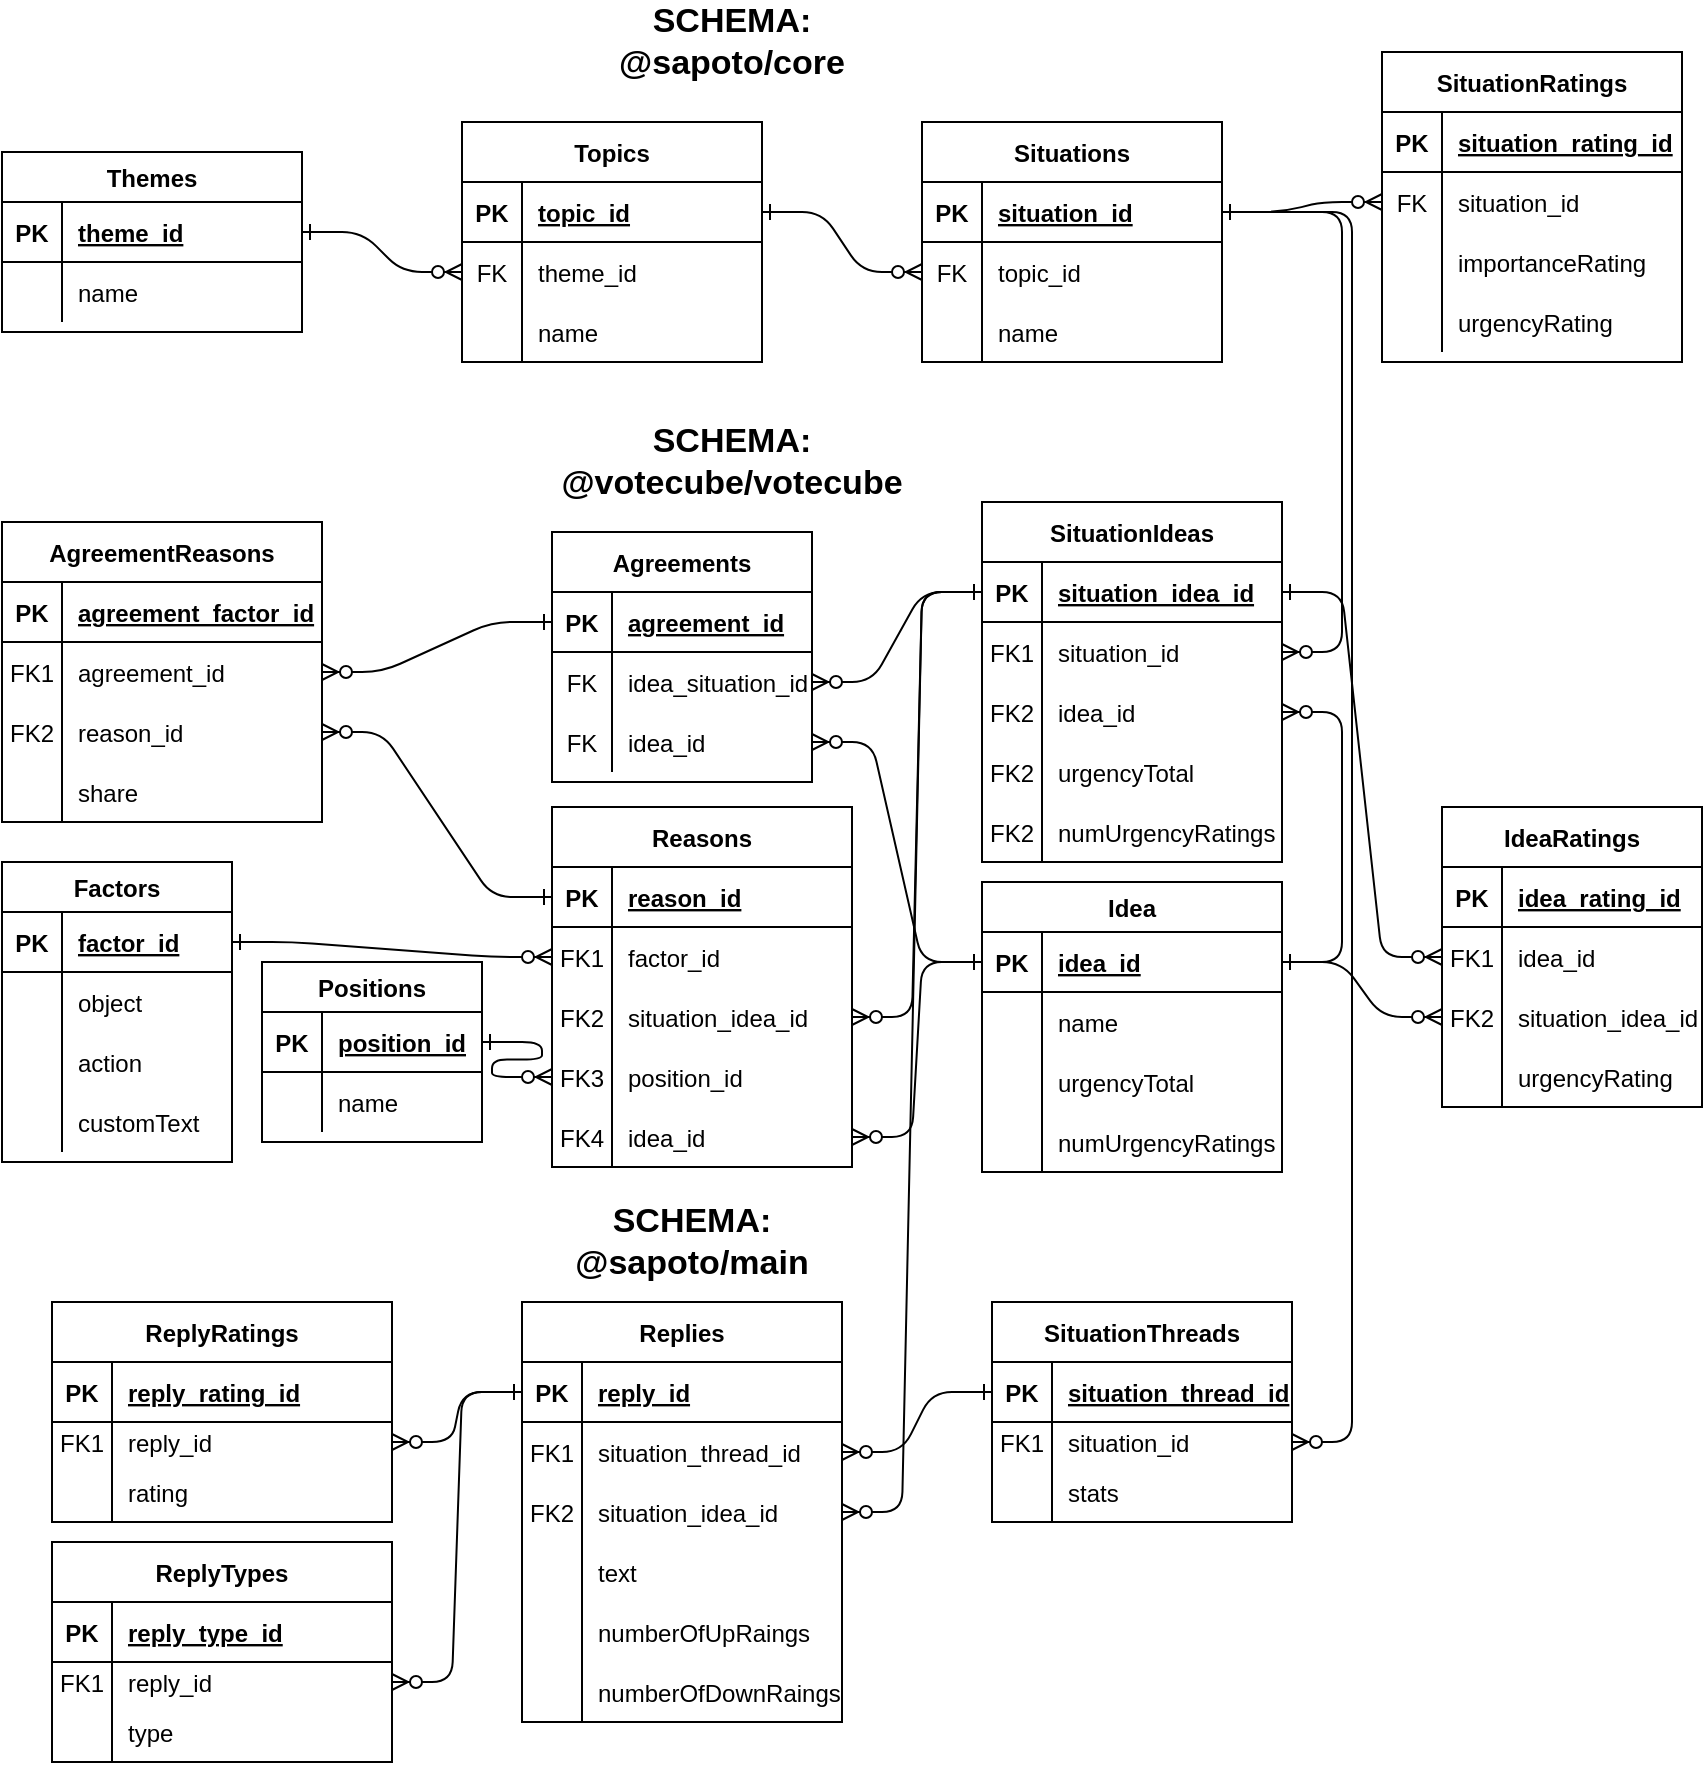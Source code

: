 <mxfile>
    <diagram id="R2lEEEUBdFMjLlhIrx00" name="Page-1">
        <mxGraphModel dx="1075" dy="516" grid="1" gridSize="10" guides="1" tooltips="1" connect="1" arrows="1" fold="1" page="1" pageScale="1" pageWidth="850" pageHeight="1100" math="0" shadow="0" extFonts="Permanent Marker^https://fonts.googleapis.com/css?family=Permanent+Marker">
            <root>
                <mxCell id="0"/>
                <mxCell id="1" parent="0"/>
                <mxCell id="C-vyLk0tnHw3VtMMgP7b-1" value="" style="edgeStyle=entityRelationEdgeStyle;endArrow=ERzeroToMany;startArrow=ERone;endFill=1;startFill=0;" parent="1" source="C-vyLk0tnHw3VtMMgP7b-24" target="UlRm_-mRZ6Bp_iC80ljX-13" edge="1">
                    <mxGeometry width="100" height="100" relative="1" as="geometry">
                        <mxPoint x="340" y="720" as="sourcePoint"/>
                        <mxPoint x="440" y="620" as="targetPoint"/>
                    </mxGeometry>
                </mxCell>
                <mxCell id="C-vyLk0tnHw3VtMMgP7b-12" value="" style="edgeStyle=entityRelationEdgeStyle;endArrow=ERzeroToMany;startArrow=ERone;endFill=1;startFill=0;" parent="1" source="C-vyLk0tnHw3VtMMgP7b-3" target="C-vyLk0tnHw3VtMMgP7b-17" edge="1">
                    <mxGeometry width="100" height="100" relative="1" as="geometry">
                        <mxPoint x="400" y="180" as="sourcePoint"/>
                        <mxPoint x="460" y="205" as="targetPoint"/>
                    </mxGeometry>
                </mxCell>
                <mxCell id="C-vyLk0tnHw3VtMMgP7b-2" value="SituationThreads" style="shape=table;startSize=30;container=1;collapsible=1;childLayout=tableLayout;fixedRows=1;rowLines=0;fontStyle=1;align=center;resizeLast=1;" parent="1" vertex="1">
                    <mxGeometry x="495" y="660" width="150" height="110" as="geometry"/>
                </mxCell>
                <mxCell id="C-vyLk0tnHw3VtMMgP7b-3" value="" style="shape=partialRectangle;collapsible=0;dropTarget=0;pointerEvents=0;fillColor=none;points=[[0,0.5],[1,0.5]];portConstraint=eastwest;top=0;left=0;right=0;bottom=1;" parent="C-vyLk0tnHw3VtMMgP7b-2" vertex="1">
                    <mxGeometry y="30" width="150" height="30" as="geometry"/>
                </mxCell>
                <mxCell id="C-vyLk0tnHw3VtMMgP7b-4" value="PK" style="shape=partialRectangle;overflow=hidden;connectable=0;fillColor=none;top=0;left=0;bottom=0;right=0;fontStyle=1;" parent="C-vyLk0tnHw3VtMMgP7b-3" vertex="1">
                    <mxGeometry width="30" height="30" as="geometry">
                        <mxRectangle width="30" height="30" as="alternateBounds"/>
                    </mxGeometry>
                </mxCell>
                <mxCell id="C-vyLk0tnHw3VtMMgP7b-5" value="situation_thread_id" style="shape=partialRectangle;overflow=hidden;connectable=0;fillColor=none;top=0;left=0;bottom=0;right=0;align=left;spacingLeft=6;fontStyle=5;" parent="C-vyLk0tnHw3VtMMgP7b-3" vertex="1">
                    <mxGeometry x="30" width="120" height="30" as="geometry">
                        <mxRectangle width="120" height="30" as="alternateBounds"/>
                    </mxGeometry>
                </mxCell>
                <mxCell id="C-vyLk0tnHw3VtMMgP7b-6" value="" style="shape=partialRectangle;collapsible=0;dropTarget=0;pointerEvents=0;fillColor=none;points=[[0,0.5],[1,0.5]];portConstraint=eastwest;top=0;left=0;right=0;bottom=0;" parent="C-vyLk0tnHw3VtMMgP7b-2" vertex="1">
                    <mxGeometry y="60" width="150" height="20" as="geometry"/>
                </mxCell>
                <mxCell id="C-vyLk0tnHw3VtMMgP7b-7" value="FK1" style="shape=partialRectangle;overflow=hidden;connectable=0;fillColor=none;top=0;left=0;bottom=0;right=0;" parent="C-vyLk0tnHw3VtMMgP7b-6" vertex="1">
                    <mxGeometry width="30" height="20" as="geometry">
                        <mxRectangle width="30" height="20" as="alternateBounds"/>
                    </mxGeometry>
                </mxCell>
                <mxCell id="C-vyLk0tnHw3VtMMgP7b-8" value="situation_id" style="shape=partialRectangle;overflow=hidden;connectable=0;fillColor=none;top=0;left=0;bottom=0;right=0;align=left;spacingLeft=6;" parent="C-vyLk0tnHw3VtMMgP7b-6" vertex="1">
                    <mxGeometry x="30" width="120" height="20" as="geometry">
                        <mxRectangle width="120" height="20" as="alternateBounds"/>
                    </mxGeometry>
                </mxCell>
                <mxCell id="C-vyLk0tnHw3VtMMgP7b-9" value="" style="shape=partialRectangle;collapsible=0;dropTarget=0;pointerEvents=0;fillColor=none;points=[[0,0.5],[1,0.5]];portConstraint=eastwest;top=0;left=0;right=0;bottom=0;" parent="C-vyLk0tnHw3VtMMgP7b-2" vertex="1">
                    <mxGeometry y="80" width="150" height="30" as="geometry"/>
                </mxCell>
                <mxCell id="C-vyLk0tnHw3VtMMgP7b-10" value="" style="shape=partialRectangle;overflow=hidden;connectable=0;fillColor=none;top=0;left=0;bottom=0;right=0;" parent="C-vyLk0tnHw3VtMMgP7b-9" vertex="1">
                    <mxGeometry width="30" height="30" as="geometry">
                        <mxRectangle width="30" height="30" as="alternateBounds"/>
                    </mxGeometry>
                </mxCell>
                <mxCell id="C-vyLk0tnHw3VtMMgP7b-11" value="stats" style="shape=partialRectangle;overflow=hidden;connectable=0;fillColor=none;top=0;left=0;bottom=0;right=0;align=left;spacingLeft=6;" parent="C-vyLk0tnHw3VtMMgP7b-9" vertex="1">
                    <mxGeometry x="30" width="120" height="30" as="geometry">
                        <mxRectangle width="120" height="30" as="alternateBounds"/>
                    </mxGeometry>
                </mxCell>
                <mxCell id="C-vyLk0tnHw3VtMMgP7b-13" value="Replies" style="shape=table;startSize=30;container=1;collapsible=1;childLayout=tableLayout;fixedRows=1;rowLines=0;fontStyle=1;align=center;resizeLast=1;" parent="1" vertex="1">
                    <mxGeometry x="260" y="660" width="160" height="210" as="geometry"/>
                </mxCell>
                <mxCell id="C-vyLk0tnHw3VtMMgP7b-14" value="" style="shape=partialRectangle;collapsible=0;dropTarget=0;pointerEvents=0;fillColor=none;points=[[0,0.5],[1,0.5]];portConstraint=eastwest;top=0;left=0;right=0;bottom=1;" parent="C-vyLk0tnHw3VtMMgP7b-13" vertex="1">
                    <mxGeometry y="30" width="160" height="30" as="geometry"/>
                </mxCell>
                <mxCell id="C-vyLk0tnHw3VtMMgP7b-15" value="PK" style="shape=partialRectangle;overflow=hidden;connectable=0;fillColor=none;top=0;left=0;bottom=0;right=0;fontStyle=1;" parent="C-vyLk0tnHw3VtMMgP7b-14" vertex="1">
                    <mxGeometry width="30" height="30" as="geometry">
                        <mxRectangle width="30" height="30" as="alternateBounds"/>
                    </mxGeometry>
                </mxCell>
                <mxCell id="C-vyLk0tnHw3VtMMgP7b-16" value="reply_id" style="shape=partialRectangle;overflow=hidden;connectable=0;fillColor=none;top=0;left=0;bottom=0;right=0;align=left;spacingLeft=6;fontStyle=5;" parent="C-vyLk0tnHw3VtMMgP7b-14" vertex="1">
                    <mxGeometry x="30" width="130" height="30" as="geometry">
                        <mxRectangle width="130" height="30" as="alternateBounds"/>
                    </mxGeometry>
                </mxCell>
                <mxCell id="C-vyLk0tnHw3VtMMgP7b-17" value="" style="shape=partialRectangle;collapsible=0;dropTarget=0;pointerEvents=0;fillColor=none;points=[[0,0.5],[1,0.5]];portConstraint=eastwest;top=0;left=0;right=0;bottom=0;" parent="C-vyLk0tnHw3VtMMgP7b-13" vertex="1">
                    <mxGeometry y="60" width="160" height="30" as="geometry"/>
                </mxCell>
                <mxCell id="C-vyLk0tnHw3VtMMgP7b-18" value="FK1" style="shape=partialRectangle;overflow=hidden;connectable=0;fillColor=none;top=0;left=0;bottom=0;right=0;" parent="C-vyLk0tnHw3VtMMgP7b-17" vertex="1">
                    <mxGeometry width="30" height="30" as="geometry">
                        <mxRectangle width="30" height="30" as="alternateBounds"/>
                    </mxGeometry>
                </mxCell>
                <mxCell id="C-vyLk0tnHw3VtMMgP7b-19" value="situation_thread_id" style="shape=partialRectangle;overflow=hidden;connectable=0;fillColor=none;top=0;left=0;bottom=0;right=0;align=left;spacingLeft=6;" parent="C-vyLk0tnHw3VtMMgP7b-17" vertex="1">
                    <mxGeometry x="30" width="130" height="30" as="geometry">
                        <mxRectangle width="130" height="30" as="alternateBounds"/>
                    </mxGeometry>
                </mxCell>
                <mxCell id="C-vyLk0tnHw3VtMMgP7b-20" value="" style="shape=partialRectangle;collapsible=0;dropTarget=0;pointerEvents=0;fillColor=none;points=[[0,0.5],[1,0.5]];portConstraint=eastwest;top=0;left=0;right=0;bottom=0;" parent="C-vyLk0tnHw3VtMMgP7b-13" vertex="1">
                    <mxGeometry y="90" width="160" height="30" as="geometry"/>
                </mxCell>
                <mxCell id="C-vyLk0tnHw3VtMMgP7b-21" value="FK2" style="shape=partialRectangle;overflow=hidden;connectable=0;fillColor=none;top=0;left=0;bottom=0;right=0;" parent="C-vyLk0tnHw3VtMMgP7b-20" vertex="1">
                    <mxGeometry width="30" height="30" as="geometry">
                        <mxRectangle width="30" height="30" as="alternateBounds"/>
                    </mxGeometry>
                </mxCell>
                <mxCell id="C-vyLk0tnHw3VtMMgP7b-22" value="situation_idea_id" style="shape=partialRectangle;overflow=hidden;connectable=0;fillColor=none;top=0;left=0;bottom=0;right=0;align=left;spacingLeft=6;" parent="C-vyLk0tnHw3VtMMgP7b-20" vertex="1">
                    <mxGeometry x="30" width="130" height="30" as="geometry">
                        <mxRectangle width="130" height="30" as="alternateBounds"/>
                    </mxGeometry>
                </mxCell>
                <mxCell id="UlRm_-mRZ6Bp_iC80ljX-145" value="" style="shape=partialRectangle;collapsible=0;dropTarget=0;pointerEvents=0;fillColor=none;points=[[0,0.5],[1,0.5]];portConstraint=eastwest;top=0;left=0;right=0;bottom=0;" parent="C-vyLk0tnHw3VtMMgP7b-13" vertex="1">
                    <mxGeometry y="120" width="160" height="30" as="geometry"/>
                </mxCell>
                <mxCell id="UlRm_-mRZ6Bp_iC80ljX-146" value="" style="shape=partialRectangle;overflow=hidden;connectable=0;fillColor=none;top=0;left=0;bottom=0;right=0;" parent="UlRm_-mRZ6Bp_iC80ljX-145" vertex="1">
                    <mxGeometry width="30" height="30" as="geometry">
                        <mxRectangle width="30" height="30" as="alternateBounds"/>
                    </mxGeometry>
                </mxCell>
                <mxCell id="UlRm_-mRZ6Bp_iC80ljX-147" value="text" style="shape=partialRectangle;overflow=hidden;connectable=0;fillColor=none;top=0;left=0;bottom=0;right=0;align=left;spacingLeft=6;" parent="UlRm_-mRZ6Bp_iC80ljX-145" vertex="1">
                    <mxGeometry x="30" width="130" height="30" as="geometry">
                        <mxRectangle width="130" height="30" as="alternateBounds"/>
                    </mxGeometry>
                </mxCell>
                <mxCell id="30" value="" style="shape=partialRectangle;collapsible=0;dropTarget=0;pointerEvents=0;fillColor=none;points=[[0,0.5],[1,0.5]];portConstraint=eastwest;top=0;left=0;right=0;bottom=0;" vertex="1" parent="C-vyLk0tnHw3VtMMgP7b-13">
                    <mxGeometry y="150" width="160" height="30" as="geometry"/>
                </mxCell>
                <mxCell id="31" value="" style="shape=partialRectangle;overflow=hidden;connectable=0;fillColor=none;top=0;left=0;bottom=0;right=0;" vertex="1" parent="30">
                    <mxGeometry width="30" height="30" as="geometry">
                        <mxRectangle width="30" height="30" as="alternateBounds"/>
                    </mxGeometry>
                </mxCell>
                <mxCell id="32" value="numberOfUpRaings" style="shape=partialRectangle;overflow=hidden;connectable=0;fillColor=none;top=0;left=0;bottom=0;right=0;align=left;spacingLeft=6;" vertex="1" parent="30">
                    <mxGeometry x="30" width="130" height="30" as="geometry">
                        <mxRectangle width="130" height="30" as="alternateBounds"/>
                    </mxGeometry>
                </mxCell>
                <mxCell id="33" value="" style="shape=partialRectangle;collapsible=0;dropTarget=0;pointerEvents=0;fillColor=none;points=[[0,0.5],[1,0.5]];portConstraint=eastwest;top=0;left=0;right=0;bottom=0;" vertex="1" parent="C-vyLk0tnHw3VtMMgP7b-13">
                    <mxGeometry y="180" width="160" height="30" as="geometry"/>
                </mxCell>
                <mxCell id="34" value="" style="shape=partialRectangle;overflow=hidden;connectable=0;fillColor=none;top=0;left=0;bottom=0;right=0;" vertex="1" parent="33">
                    <mxGeometry width="30" height="30" as="geometry">
                        <mxRectangle width="30" height="30" as="alternateBounds"/>
                    </mxGeometry>
                </mxCell>
                <mxCell id="35" value="numberOfDownRaings" style="shape=partialRectangle;overflow=hidden;connectable=0;fillColor=none;top=0;left=0;bottom=0;right=0;align=left;spacingLeft=6;" vertex="1" parent="33">
                    <mxGeometry x="30" width="130" height="30" as="geometry">
                        <mxRectangle width="130" height="30" as="alternateBounds"/>
                    </mxGeometry>
                </mxCell>
                <mxCell id="C-vyLk0tnHw3VtMMgP7b-23" value="Situations" style="shape=table;startSize=30;container=1;collapsible=1;childLayout=tableLayout;fixedRows=1;rowLines=0;fontStyle=1;align=center;resizeLast=1;" parent="1" vertex="1">
                    <mxGeometry x="460" y="70" width="150" height="120" as="geometry"/>
                </mxCell>
                <mxCell id="C-vyLk0tnHw3VtMMgP7b-24" value="" style="shape=partialRectangle;collapsible=0;dropTarget=0;pointerEvents=0;fillColor=none;points=[[0,0.5],[1,0.5]];portConstraint=eastwest;top=0;left=0;right=0;bottom=1;" parent="C-vyLk0tnHw3VtMMgP7b-23" vertex="1">
                    <mxGeometry y="30" width="150" height="30" as="geometry"/>
                </mxCell>
                <mxCell id="C-vyLk0tnHw3VtMMgP7b-25" value="PK" style="shape=partialRectangle;overflow=hidden;connectable=0;fillColor=none;top=0;left=0;bottom=0;right=0;fontStyle=1;" parent="C-vyLk0tnHw3VtMMgP7b-24" vertex="1">
                    <mxGeometry width="30" height="30" as="geometry">
                        <mxRectangle width="30" height="30" as="alternateBounds"/>
                    </mxGeometry>
                </mxCell>
                <mxCell id="C-vyLk0tnHw3VtMMgP7b-26" value="situation_id" style="shape=partialRectangle;overflow=hidden;connectable=0;fillColor=none;top=0;left=0;bottom=0;right=0;align=left;spacingLeft=6;fontStyle=5;" parent="C-vyLk0tnHw3VtMMgP7b-24" vertex="1">
                    <mxGeometry x="30" width="120" height="30" as="geometry">
                        <mxRectangle width="120" height="30" as="alternateBounds"/>
                    </mxGeometry>
                </mxCell>
                <mxCell id="C-vyLk0tnHw3VtMMgP7b-27" value="" style="shape=partialRectangle;collapsible=0;dropTarget=0;pointerEvents=0;fillColor=none;points=[[0,0.5],[1,0.5]];portConstraint=eastwest;top=0;left=0;right=0;bottom=0;" parent="C-vyLk0tnHw3VtMMgP7b-23" vertex="1">
                    <mxGeometry y="60" width="150" height="30" as="geometry"/>
                </mxCell>
                <mxCell id="C-vyLk0tnHw3VtMMgP7b-28" value="FK" style="shape=partialRectangle;overflow=hidden;connectable=0;fillColor=none;top=0;left=0;bottom=0;right=0;" parent="C-vyLk0tnHw3VtMMgP7b-27" vertex="1">
                    <mxGeometry width="30" height="30" as="geometry">
                        <mxRectangle width="30" height="30" as="alternateBounds"/>
                    </mxGeometry>
                </mxCell>
                <mxCell id="C-vyLk0tnHw3VtMMgP7b-29" value="topic_id" style="shape=partialRectangle;overflow=hidden;connectable=0;fillColor=none;top=0;left=0;bottom=0;right=0;align=left;spacingLeft=6;" parent="C-vyLk0tnHw3VtMMgP7b-27" vertex="1">
                    <mxGeometry x="30" width="120" height="30" as="geometry">
                        <mxRectangle width="120" height="30" as="alternateBounds"/>
                    </mxGeometry>
                </mxCell>
                <mxCell id="UlRm_-mRZ6Bp_iC80ljX-92" value="" style="shape=partialRectangle;collapsible=0;dropTarget=0;pointerEvents=0;fillColor=none;points=[[0,0.5],[1,0.5]];portConstraint=eastwest;top=0;left=0;right=0;bottom=0;" parent="C-vyLk0tnHw3VtMMgP7b-23" vertex="1">
                    <mxGeometry y="90" width="150" height="30" as="geometry"/>
                </mxCell>
                <mxCell id="UlRm_-mRZ6Bp_iC80ljX-93" value="" style="shape=partialRectangle;overflow=hidden;connectable=0;fillColor=none;top=0;left=0;bottom=0;right=0;" parent="UlRm_-mRZ6Bp_iC80ljX-92" vertex="1">
                    <mxGeometry width="30" height="30" as="geometry">
                        <mxRectangle width="30" height="30" as="alternateBounds"/>
                    </mxGeometry>
                </mxCell>
                <mxCell id="UlRm_-mRZ6Bp_iC80ljX-94" value="name" style="shape=partialRectangle;overflow=hidden;connectable=0;fillColor=none;top=0;left=0;bottom=0;right=0;align=left;spacingLeft=6;" parent="UlRm_-mRZ6Bp_iC80ljX-92" vertex="1">
                    <mxGeometry x="30" width="120" height="30" as="geometry">
                        <mxRectangle width="120" height="30" as="alternateBounds"/>
                    </mxGeometry>
                </mxCell>
                <mxCell id="UlRm_-mRZ6Bp_iC80ljX-9" value="SituationIdeas" style="shape=table;startSize=30;container=1;collapsible=1;childLayout=tableLayout;fixedRows=1;rowLines=0;fontStyle=1;align=center;resizeLast=1;" parent="1" vertex="1">
                    <mxGeometry x="490" y="260" width="150" height="180" as="geometry"/>
                </mxCell>
                <mxCell id="UlRm_-mRZ6Bp_iC80ljX-10" value="" style="shape=partialRectangle;collapsible=0;dropTarget=0;pointerEvents=0;fillColor=none;points=[[0,0.5],[1,0.5]];portConstraint=eastwest;top=0;left=0;right=0;bottom=1;" parent="UlRm_-mRZ6Bp_iC80ljX-9" vertex="1">
                    <mxGeometry y="30" width="150" height="30" as="geometry"/>
                </mxCell>
                <mxCell id="UlRm_-mRZ6Bp_iC80ljX-11" value="PK" style="shape=partialRectangle;overflow=hidden;connectable=0;fillColor=none;top=0;left=0;bottom=0;right=0;fontStyle=1;" parent="UlRm_-mRZ6Bp_iC80ljX-10" vertex="1">
                    <mxGeometry width="30" height="30" as="geometry">
                        <mxRectangle width="30" height="30" as="alternateBounds"/>
                    </mxGeometry>
                </mxCell>
                <mxCell id="UlRm_-mRZ6Bp_iC80ljX-12" value="situation_idea_id" style="shape=partialRectangle;overflow=hidden;connectable=0;fillColor=none;top=0;left=0;bottom=0;right=0;align=left;spacingLeft=6;fontStyle=5;" parent="UlRm_-mRZ6Bp_iC80ljX-10" vertex="1">
                    <mxGeometry x="30" width="120" height="30" as="geometry">
                        <mxRectangle width="120" height="30" as="alternateBounds"/>
                    </mxGeometry>
                </mxCell>
                <mxCell id="UlRm_-mRZ6Bp_iC80ljX-13" value="" style="shape=partialRectangle;collapsible=0;dropTarget=0;pointerEvents=0;fillColor=none;points=[[0,0.5],[1,0.5]];portConstraint=eastwest;top=0;left=0;right=0;bottom=0;" parent="UlRm_-mRZ6Bp_iC80ljX-9" vertex="1">
                    <mxGeometry y="60" width="150" height="30" as="geometry"/>
                </mxCell>
                <mxCell id="UlRm_-mRZ6Bp_iC80ljX-14" value="FK1" style="shape=partialRectangle;overflow=hidden;connectable=0;fillColor=none;top=0;left=0;bottom=0;right=0;" parent="UlRm_-mRZ6Bp_iC80ljX-13" vertex="1">
                    <mxGeometry width="30" height="30" as="geometry">
                        <mxRectangle width="30" height="30" as="alternateBounds"/>
                    </mxGeometry>
                </mxCell>
                <mxCell id="UlRm_-mRZ6Bp_iC80ljX-15" value="situation_id" style="shape=partialRectangle;overflow=hidden;connectable=0;fillColor=none;top=0;left=0;bottom=0;right=0;align=left;spacingLeft=6;" parent="UlRm_-mRZ6Bp_iC80ljX-13" vertex="1">
                    <mxGeometry x="30" width="120" height="30" as="geometry">
                        <mxRectangle width="120" height="30" as="alternateBounds"/>
                    </mxGeometry>
                </mxCell>
                <mxCell id="UlRm_-mRZ6Bp_iC80ljX-16" value="" style="shape=partialRectangle;collapsible=0;dropTarget=0;pointerEvents=0;fillColor=none;points=[[0,0.5],[1,0.5]];portConstraint=eastwest;top=0;left=0;right=0;bottom=0;" parent="UlRm_-mRZ6Bp_iC80ljX-9" vertex="1">
                    <mxGeometry y="90" width="150" height="30" as="geometry"/>
                </mxCell>
                <mxCell id="UlRm_-mRZ6Bp_iC80ljX-17" value="FK2" style="shape=partialRectangle;overflow=hidden;connectable=0;fillColor=none;top=0;left=0;bottom=0;right=0;" parent="UlRm_-mRZ6Bp_iC80ljX-16" vertex="1">
                    <mxGeometry width="30" height="30" as="geometry">
                        <mxRectangle width="30" height="30" as="alternateBounds"/>
                    </mxGeometry>
                </mxCell>
                <mxCell id="UlRm_-mRZ6Bp_iC80ljX-18" value="idea_id" style="shape=partialRectangle;overflow=hidden;connectable=0;fillColor=none;top=0;left=0;bottom=0;right=0;align=left;spacingLeft=6;" parent="UlRm_-mRZ6Bp_iC80ljX-16" vertex="1">
                    <mxGeometry x="30" width="120" height="30" as="geometry">
                        <mxRectangle width="120" height="30" as="alternateBounds"/>
                    </mxGeometry>
                </mxCell>
                <mxCell id="36" value="" style="shape=partialRectangle;collapsible=0;dropTarget=0;pointerEvents=0;fillColor=none;points=[[0,0.5],[1,0.5]];portConstraint=eastwest;top=0;left=0;right=0;bottom=0;" vertex="1" parent="UlRm_-mRZ6Bp_iC80ljX-9">
                    <mxGeometry y="120" width="150" height="30" as="geometry"/>
                </mxCell>
                <mxCell id="37" value="FK2" style="shape=partialRectangle;overflow=hidden;connectable=0;fillColor=none;top=0;left=0;bottom=0;right=0;" vertex="1" parent="36">
                    <mxGeometry width="30" height="30" as="geometry">
                        <mxRectangle width="30" height="30" as="alternateBounds"/>
                    </mxGeometry>
                </mxCell>
                <mxCell id="38" value="urgencyTotal" style="shape=partialRectangle;overflow=hidden;connectable=0;fillColor=none;top=0;left=0;bottom=0;right=0;align=left;spacingLeft=6;" vertex="1" parent="36">
                    <mxGeometry x="30" width="120" height="30" as="geometry">
                        <mxRectangle width="120" height="30" as="alternateBounds"/>
                    </mxGeometry>
                </mxCell>
                <mxCell id="65" value="" style="shape=partialRectangle;collapsible=0;dropTarget=0;pointerEvents=0;fillColor=none;points=[[0,0.5],[1,0.5]];portConstraint=eastwest;top=0;left=0;right=0;bottom=0;" vertex="1" parent="UlRm_-mRZ6Bp_iC80ljX-9">
                    <mxGeometry y="150" width="150" height="30" as="geometry"/>
                </mxCell>
                <mxCell id="66" value="FK2" style="shape=partialRectangle;overflow=hidden;connectable=0;fillColor=none;top=0;left=0;bottom=0;right=0;" vertex="1" parent="65">
                    <mxGeometry width="30" height="30" as="geometry">
                        <mxRectangle width="30" height="30" as="alternateBounds"/>
                    </mxGeometry>
                </mxCell>
                <mxCell id="67" value="numUrgencyRatings" style="shape=partialRectangle;overflow=hidden;connectable=0;fillColor=none;top=0;left=0;bottom=0;right=0;align=left;spacingLeft=6;" vertex="1" parent="65">
                    <mxGeometry x="30" width="120" height="30" as="geometry">
                        <mxRectangle width="120" height="30" as="alternateBounds"/>
                    </mxGeometry>
                </mxCell>
                <mxCell id="UlRm_-mRZ6Bp_iC80ljX-19" value="Topics" style="shape=table;startSize=30;container=1;collapsible=1;childLayout=tableLayout;fixedRows=1;rowLines=0;fontStyle=1;align=center;resizeLast=1;" parent="1" vertex="1">
                    <mxGeometry x="230" y="70" width="150" height="120" as="geometry"/>
                </mxCell>
                <mxCell id="UlRm_-mRZ6Bp_iC80ljX-20" value="" style="shape=partialRectangle;collapsible=0;dropTarget=0;pointerEvents=0;fillColor=none;points=[[0,0.5],[1,0.5]];portConstraint=eastwest;top=0;left=0;right=0;bottom=1;" parent="UlRm_-mRZ6Bp_iC80ljX-19" vertex="1">
                    <mxGeometry y="30" width="150" height="30" as="geometry"/>
                </mxCell>
                <mxCell id="UlRm_-mRZ6Bp_iC80ljX-21" value="PK" style="shape=partialRectangle;overflow=hidden;connectable=0;fillColor=none;top=0;left=0;bottom=0;right=0;fontStyle=1;" parent="UlRm_-mRZ6Bp_iC80ljX-20" vertex="1">
                    <mxGeometry width="30" height="30" as="geometry">
                        <mxRectangle width="30" height="30" as="alternateBounds"/>
                    </mxGeometry>
                </mxCell>
                <mxCell id="UlRm_-mRZ6Bp_iC80ljX-22" value="topic_id" style="shape=partialRectangle;overflow=hidden;connectable=0;fillColor=none;top=0;left=0;bottom=0;right=0;align=left;spacingLeft=6;fontStyle=5;" parent="UlRm_-mRZ6Bp_iC80ljX-20" vertex="1">
                    <mxGeometry x="30" width="120" height="30" as="geometry">
                        <mxRectangle width="120" height="30" as="alternateBounds"/>
                    </mxGeometry>
                </mxCell>
                <mxCell id="UlRm_-mRZ6Bp_iC80ljX-23" value="" style="shape=partialRectangle;collapsible=0;dropTarget=0;pointerEvents=0;fillColor=none;points=[[0,0.5],[1,0.5]];portConstraint=eastwest;top=0;left=0;right=0;bottom=0;" parent="UlRm_-mRZ6Bp_iC80ljX-19" vertex="1">
                    <mxGeometry y="60" width="150" height="30" as="geometry"/>
                </mxCell>
                <mxCell id="UlRm_-mRZ6Bp_iC80ljX-24" value="FK" style="shape=partialRectangle;overflow=hidden;connectable=0;fillColor=none;top=0;left=0;bottom=0;right=0;" parent="UlRm_-mRZ6Bp_iC80ljX-23" vertex="1">
                    <mxGeometry width="30" height="30" as="geometry">
                        <mxRectangle width="30" height="30" as="alternateBounds"/>
                    </mxGeometry>
                </mxCell>
                <mxCell id="UlRm_-mRZ6Bp_iC80ljX-25" value="theme_id" style="shape=partialRectangle;overflow=hidden;connectable=0;fillColor=none;top=0;left=0;bottom=0;right=0;align=left;spacingLeft=6;" parent="UlRm_-mRZ6Bp_iC80ljX-23" vertex="1">
                    <mxGeometry x="30" width="120" height="30" as="geometry">
                        <mxRectangle width="120" height="30" as="alternateBounds"/>
                    </mxGeometry>
                </mxCell>
                <mxCell id="UlRm_-mRZ6Bp_iC80ljX-102" value="" style="shape=partialRectangle;collapsible=0;dropTarget=0;pointerEvents=0;fillColor=none;points=[[0,0.5],[1,0.5]];portConstraint=eastwest;top=0;left=0;right=0;bottom=0;" parent="UlRm_-mRZ6Bp_iC80ljX-19" vertex="1">
                    <mxGeometry y="90" width="150" height="30" as="geometry"/>
                </mxCell>
                <mxCell id="UlRm_-mRZ6Bp_iC80ljX-103" value="" style="shape=partialRectangle;overflow=hidden;connectable=0;fillColor=none;top=0;left=0;bottom=0;right=0;" parent="UlRm_-mRZ6Bp_iC80ljX-102" vertex="1">
                    <mxGeometry width="30" height="30" as="geometry">
                        <mxRectangle width="30" height="30" as="alternateBounds"/>
                    </mxGeometry>
                </mxCell>
                <mxCell id="UlRm_-mRZ6Bp_iC80ljX-104" value="name" style="shape=partialRectangle;overflow=hidden;connectable=0;fillColor=none;top=0;left=0;bottom=0;right=0;align=left;spacingLeft=6;" parent="UlRm_-mRZ6Bp_iC80ljX-102" vertex="1">
                    <mxGeometry x="30" width="120" height="30" as="geometry">
                        <mxRectangle width="120" height="30" as="alternateBounds"/>
                    </mxGeometry>
                </mxCell>
                <mxCell id="UlRm_-mRZ6Bp_iC80ljX-27" value="Themes" style="shape=table;startSize=25;container=1;collapsible=1;childLayout=tableLayout;fixedRows=1;rowLines=0;fontStyle=1;align=center;resizeLast=1;" parent="1" vertex="1">
                    <mxGeometry y="85" width="150" height="90" as="geometry"/>
                </mxCell>
                <mxCell id="UlRm_-mRZ6Bp_iC80ljX-28" value="" style="shape=partialRectangle;collapsible=0;dropTarget=0;pointerEvents=0;fillColor=none;points=[[0,0.5],[1,0.5]];portConstraint=eastwest;top=0;left=0;right=0;bottom=1;" parent="UlRm_-mRZ6Bp_iC80ljX-27" vertex="1">
                    <mxGeometry y="25" width="150" height="30" as="geometry"/>
                </mxCell>
                <mxCell id="UlRm_-mRZ6Bp_iC80ljX-29" value="PK" style="shape=partialRectangle;overflow=hidden;connectable=0;fillColor=none;top=0;left=0;bottom=0;right=0;fontStyle=1;" parent="UlRm_-mRZ6Bp_iC80ljX-28" vertex="1">
                    <mxGeometry width="30" height="30" as="geometry">
                        <mxRectangle width="30" height="30" as="alternateBounds"/>
                    </mxGeometry>
                </mxCell>
                <mxCell id="UlRm_-mRZ6Bp_iC80ljX-30" value="theme_id" style="shape=partialRectangle;overflow=hidden;connectable=0;fillColor=none;top=0;left=0;bottom=0;right=0;align=left;spacingLeft=6;fontStyle=5;" parent="UlRm_-mRZ6Bp_iC80ljX-28" vertex="1">
                    <mxGeometry x="30" width="120" height="30" as="geometry">
                        <mxRectangle width="120" height="30" as="alternateBounds"/>
                    </mxGeometry>
                </mxCell>
                <mxCell id="UlRm_-mRZ6Bp_iC80ljX-31" value="" style="shape=partialRectangle;collapsible=0;dropTarget=0;pointerEvents=0;fillColor=none;points=[[0,0.5],[1,0.5]];portConstraint=eastwest;top=0;left=0;right=0;bottom=0;" parent="UlRm_-mRZ6Bp_iC80ljX-27" vertex="1">
                    <mxGeometry y="55" width="150" height="30" as="geometry"/>
                </mxCell>
                <mxCell id="UlRm_-mRZ6Bp_iC80ljX-32" value="" style="shape=partialRectangle;overflow=hidden;connectable=0;fillColor=none;top=0;left=0;bottom=0;right=0;" parent="UlRm_-mRZ6Bp_iC80ljX-31" vertex="1">
                    <mxGeometry width="30" height="30" as="geometry">
                        <mxRectangle width="30" height="30" as="alternateBounds"/>
                    </mxGeometry>
                </mxCell>
                <mxCell id="UlRm_-mRZ6Bp_iC80ljX-33" value="name" style="shape=partialRectangle;overflow=hidden;connectable=0;fillColor=none;top=0;left=0;bottom=0;right=0;align=left;spacingLeft=6;" parent="UlRm_-mRZ6Bp_iC80ljX-31" vertex="1">
                    <mxGeometry x="30" width="120" height="30" as="geometry">
                        <mxRectangle width="120" height="30" as="alternateBounds"/>
                    </mxGeometry>
                </mxCell>
                <mxCell id="UlRm_-mRZ6Bp_iC80ljX-34" value="" style="edgeStyle=entityRelationEdgeStyle;endArrow=ERzeroToMany;startArrow=ERone;endFill=1;startFill=0;" parent="1" source="UlRm_-mRZ6Bp_iC80ljX-20" target="C-vyLk0tnHw3VtMMgP7b-27" edge="1">
                    <mxGeometry width="100" height="100" relative="1" as="geometry">
                        <mxPoint x="610" y="105" as="sourcePoint"/>
                        <mxPoint x="600" y="130" as="targetPoint"/>
                    </mxGeometry>
                </mxCell>
                <mxCell id="UlRm_-mRZ6Bp_iC80ljX-35" value="" style="edgeStyle=entityRelationEdgeStyle;endArrow=ERzeroToMany;startArrow=ERone;endFill=1;startFill=0;" parent="1" source="UlRm_-mRZ6Bp_iC80ljX-28" target="UlRm_-mRZ6Bp_iC80ljX-23" edge="1">
                    <mxGeometry width="100" height="100" relative="1" as="geometry">
                        <mxPoint x="480" y="85" as="sourcePoint"/>
                        <mxPoint x="610" y="135" as="targetPoint"/>
                    </mxGeometry>
                </mxCell>
                <mxCell id="UlRm_-mRZ6Bp_iC80ljX-36" value="SituationRatings" style="shape=table;startSize=30;container=1;collapsible=1;childLayout=tableLayout;fixedRows=1;rowLines=0;fontStyle=1;align=center;resizeLast=1;" parent="1" vertex="1">
                    <mxGeometry x="690" y="35" width="150" height="155" as="geometry"/>
                </mxCell>
                <mxCell id="UlRm_-mRZ6Bp_iC80ljX-37" value="" style="shape=partialRectangle;collapsible=0;dropTarget=0;pointerEvents=0;fillColor=none;points=[[0,0.5],[1,0.5]];portConstraint=eastwest;top=0;left=0;right=0;bottom=1;" parent="UlRm_-mRZ6Bp_iC80ljX-36" vertex="1">
                    <mxGeometry y="30" width="150" height="30" as="geometry"/>
                </mxCell>
                <mxCell id="UlRm_-mRZ6Bp_iC80ljX-38" value="PK" style="shape=partialRectangle;overflow=hidden;connectable=0;fillColor=none;top=0;left=0;bottom=0;right=0;fontStyle=1;" parent="UlRm_-mRZ6Bp_iC80ljX-37" vertex="1">
                    <mxGeometry width="30" height="30" as="geometry">
                        <mxRectangle width="30" height="30" as="alternateBounds"/>
                    </mxGeometry>
                </mxCell>
                <mxCell id="UlRm_-mRZ6Bp_iC80ljX-39" value="situation_rating_id" style="shape=partialRectangle;overflow=hidden;connectable=0;fillColor=none;top=0;left=0;bottom=0;right=0;align=left;spacingLeft=6;fontStyle=5;" parent="UlRm_-mRZ6Bp_iC80ljX-37" vertex="1">
                    <mxGeometry x="30" width="120" height="30" as="geometry">
                        <mxRectangle width="120" height="30" as="alternateBounds"/>
                    </mxGeometry>
                </mxCell>
                <mxCell id="UlRm_-mRZ6Bp_iC80ljX-40" value="" style="shape=partialRectangle;collapsible=0;dropTarget=0;pointerEvents=0;fillColor=none;points=[[0,0.5],[1,0.5]];portConstraint=eastwest;top=0;left=0;right=0;bottom=0;" parent="UlRm_-mRZ6Bp_iC80ljX-36" vertex="1">
                    <mxGeometry y="60" width="150" height="30" as="geometry"/>
                </mxCell>
                <mxCell id="UlRm_-mRZ6Bp_iC80ljX-41" value="FK" style="shape=partialRectangle;overflow=hidden;connectable=0;fillColor=none;top=0;left=0;bottom=0;right=0;" parent="UlRm_-mRZ6Bp_iC80ljX-40" vertex="1">
                    <mxGeometry width="30" height="30" as="geometry">
                        <mxRectangle width="30" height="30" as="alternateBounds"/>
                    </mxGeometry>
                </mxCell>
                <mxCell id="UlRm_-mRZ6Bp_iC80ljX-42" value="situation_id" style="shape=partialRectangle;overflow=hidden;connectable=0;fillColor=none;top=0;left=0;bottom=0;right=0;align=left;spacingLeft=6;" parent="UlRm_-mRZ6Bp_iC80ljX-40" vertex="1">
                    <mxGeometry x="30" width="120" height="30" as="geometry">
                        <mxRectangle width="120" height="30" as="alternateBounds"/>
                    </mxGeometry>
                </mxCell>
                <mxCell id="UlRm_-mRZ6Bp_iC80ljX-105" value="" style="shape=partialRectangle;collapsible=0;dropTarget=0;pointerEvents=0;fillColor=none;points=[[0,0.5],[1,0.5]];portConstraint=eastwest;top=0;left=0;right=0;bottom=0;" parent="UlRm_-mRZ6Bp_iC80ljX-36" vertex="1">
                    <mxGeometry y="90" width="150" height="30" as="geometry"/>
                </mxCell>
                <mxCell id="UlRm_-mRZ6Bp_iC80ljX-106" value="" style="shape=partialRectangle;overflow=hidden;connectable=0;fillColor=none;top=0;left=0;bottom=0;right=0;" parent="UlRm_-mRZ6Bp_iC80ljX-105" vertex="1">
                    <mxGeometry width="30" height="30" as="geometry">
                        <mxRectangle width="30" height="30" as="alternateBounds"/>
                    </mxGeometry>
                </mxCell>
                <mxCell id="UlRm_-mRZ6Bp_iC80ljX-107" value="importanceRating" style="shape=partialRectangle;overflow=hidden;connectable=0;fillColor=none;top=0;left=0;bottom=0;right=0;align=left;spacingLeft=6;" parent="UlRm_-mRZ6Bp_iC80ljX-105" vertex="1">
                    <mxGeometry x="30" width="120" height="30" as="geometry">
                        <mxRectangle width="120" height="30" as="alternateBounds"/>
                    </mxGeometry>
                </mxCell>
                <mxCell id="UlRm_-mRZ6Bp_iC80ljX-108" value="" style="shape=partialRectangle;collapsible=0;dropTarget=0;pointerEvents=0;fillColor=none;points=[[0,0.5],[1,0.5]];portConstraint=eastwest;top=0;left=0;right=0;bottom=0;" parent="UlRm_-mRZ6Bp_iC80ljX-36" vertex="1">
                    <mxGeometry y="120" width="150" height="30" as="geometry"/>
                </mxCell>
                <mxCell id="UlRm_-mRZ6Bp_iC80ljX-109" value="" style="shape=partialRectangle;overflow=hidden;connectable=0;fillColor=none;top=0;left=0;bottom=0;right=0;" parent="UlRm_-mRZ6Bp_iC80ljX-108" vertex="1">
                    <mxGeometry width="30" height="30" as="geometry">
                        <mxRectangle width="30" height="30" as="alternateBounds"/>
                    </mxGeometry>
                </mxCell>
                <mxCell id="UlRm_-mRZ6Bp_iC80ljX-110" value="urgencyRating" style="shape=partialRectangle;overflow=hidden;connectable=0;fillColor=none;top=0;left=0;bottom=0;right=0;align=left;spacingLeft=6;" parent="UlRm_-mRZ6Bp_iC80ljX-108" vertex="1">
                    <mxGeometry x="30" width="120" height="30" as="geometry">
                        <mxRectangle width="120" height="30" as="alternateBounds"/>
                    </mxGeometry>
                </mxCell>
                <mxCell id="UlRm_-mRZ6Bp_iC80ljX-44" value="" style="edgeStyle=entityRelationEdgeStyle;endArrow=ERzeroToMany;startArrow=ERone;endFill=1;startFill=0;" parent="1" source="C-vyLk0tnHw3VtMMgP7b-24" target="UlRm_-mRZ6Bp_iC80ljX-40" edge="1">
                    <mxGeometry width="100" height="100" relative="1" as="geometry">
                        <mxPoint x="160" y="155" as="sourcePoint"/>
                        <mxPoint x="240" y="155" as="targetPoint"/>
                    </mxGeometry>
                </mxCell>
                <mxCell id="UlRm_-mRZ6Bp_iC80ljX-61" value="Idea" style="shape=table;startSize=25;container=1;collapsible=1;childLayout=tableLayout;fixedRows=1;rowLines=0;fontStyle=1;align=center;resizeLast=1;" parent="1" vertex="1">
                    <mxGeometry x="490" y="450" width="150" height="145" as="geometry"/>
                </mxCell>
                <mxCell id="UlRm_-mRZ6Bp_iC80ljX-62" value="" style="shape=partialRectangle;collapsible=0;dropTarget=0;pointerEvents=0;fillColor=none;points=[[0,0.5],[1,0.5]];portConstraint=eastwest;top=0;left=0;right=0;bottom=1;" parent="UlRm_-mRZ6Bp_iC80ljX-61" vertex="1">
                    <mxGeometry y="25" width="150" height="30" as="geometry"/>
                </mxCell>
                <mxCell id="UlRm_-mRZ6Bp_iC80ljX-63" value="PK" style="shape=partialRectangle;overflow=hidden;connectable=0;fillColor=none;top=0;left=0;bottom=0;right=0;fontStyle=1;" parent="UlRm_-mRZ6Bp_iC80ljX-62" vertex="1">
                    <mxGeometry width="30" height="30" as="geometry">
                        <mxRectangle width="30" height="30" as="alternateBounds"/>
                    </mxGeometry>
                </mxCell>
                <mxCell id="UlRm_-mRZ6Bp_iC80ljX-64" value="idea_id" style="shape=partialRectangle;overflow=hidden;connectable=0;fillColor=none;top=0;left=0;bottom=0;right=0;align=left;spacingLeft=6;fontStyle=5;" parent="UlRm_-mRZ6Bp_iC80ljX-62" vertex="1">
                    <mxGeometry x="30" width="120" height="30" as="geometry">
                        <mxRectangle width="120" height="30" as="alternateBounds"/>
                    </mxGeometry>
                </mxCell>
                <mxCell id="UlRm_-mRZ6Bp_iC80ljX-65" value="" style="shape=partialRectangle;collapsible=0;dropTarget=0;pointerEvents=0;fillColor=none;points=[[0,0.5],[1,0.5]];portConstraint=eastwest;top=0;left=0;right=0;bottom=0;" parent="UlRm_-mRZ6Bp_iC80ljX-61" vertex="1">
                    <mxGeometry y="55" width="150" height="30" as="geometry"/>
                </mxCell>
                <mxCell id="UlRm_-mRZ6Bp_iC80ljX-66" value="" style="shape=partialRectangle;overflow=hidden;connectable=0;fillColor=none;top=0;left=0;bottom=0;right=0;" parent="UlRm_-mRZ6Bp_iC80ljX-65" vertex="1">
                    <mxGeometry width="30" height="30" as="geometry">
                        <mxRectangle width="30" height="30" as="alternateBounds"/>
                    </mxGeometry>
                </mxCell>
                <mxCell id="UlRm_-mRZ6Bp_iC80ljX-67" value="name" style="shape=partialRectangle;overflow=hidden;connectable=0;fillColor=none;top=0;left=0;bottom=0;right=0;align=left;spacingLeft=6;" parent="UlRm_-mRZ6Bp_iC80ljX-65" vertex="1">
                    <mxGeometry x="30" width="120" height="30" as="geometry">
                        <mxRectangle width="120" height="30" as="alternateBounds"/>
                    </mxGeometry>
                </mxCell>
                <mxCell id="68" value="" style="shape=partialRectangle;collapsible=0;dropTarget=0;pointerEvents=0;fillColor=none;points=[[0,0.5],[1,0.5]];portConstraint=eastwest;top=0;left=0;right=0;bottom=0;" vertex="1" parent="UlRm_-mRZ6Bp_iC80ljX-61">
                    <mxGeometry y="85" width="150" height="30" as="geometry"/>
                </mxCell>
                <mxCell id="69" value="" style="shape=partialRectangle;overflow=hidden;connectable=0;fillColor=none;top=0;left=0;bottom=0;right=0;" vertex="1" parent="68">
                    <mxGeometry width="30" height="30" as="geometry">
                        <mxRectangle width="30" height="30" as="alternateBounds"/>
                    </mxGeometry>
                </mxCell>
                <mxCell id="70" value="urgencyTotal" style="shape=partialRectangle;overflow=hidden;connectable=0;fillColor=none;top=0;left=0;bottom=0;right=0;align=left;spacingLeft=6;" vertex="1" parent="68">
                    <mxGeometry x="30" width="120" height="30" as="geometry">
                        <mxRectangle width="120" height="30" as="alternateBounds"/>
                    </mxGeometry>
                </mxCell>
                <mxCell id="71" value="" style="shape=partialRectangle;collapsible=0;dropTarget=0;pointerEvents=0;fillColor=none;points=[[0,0.5],[1,0.5]];portConstraint=eastwest;top=0;left=0;right=0;bottom=0;" vertex="1" parent="UlRm_-mRZ6Bp_iC80ljX-61">
                    <mxGeometry y="115" width="150" height="30" as="geometry"/>
                </mxCell>
                <mxCell id="72" value="" style="shape=partialRectangle;overflow=hidden;connectable=0;fillColor=none;top=0;left=0;bottom=0;right=0;" vertex="1" parent="71">
                    <mxGeometry width="30" height="30" as="geometry">
                        <mxRectangle width="30" height="30" as="alternateBounds"/>
                    </mxGeometry>
                </mxCell>
                <mxCell id="73" value="numUrgencyRatings" style="shape=partialRectangle;overflow=hidden;connectable=0;fillColor=none;top=0;left=0;bottom=0;right=0;align=left;spacingLeft=6;" vertex="1" parent="71">
                    <mxGeometry x="30" width="120" height="30" as="geometry">
                        <mxRectangle width="120" height="30" as="alternateBounds"/>
                    </mxGeometry>
                </mxCell>
                <mxCell id="UlRm_-mRZ6Bp_iC80ljX-68" value="" style="edgeStyle=entityRelationEdgeStyle;endArrow=ERzeroToMany;startArrow=ERone;endFill=1;startFill=0;" parent="1" source="UlRm_-mRZ6Bp_iC80ljX-62" target="UlRm_-mRZ6Bp_iC80ljX-16" edge="1">
                    <mxGeometry width="100" height="100" relative="1" as="geometry">
                        <mxPoint x="660" y="430" as="sourcePoint"/>
                        <mxPoint x="620" y="355" as="targetPoint"/>
                    </mxGeometry>
                </mxCell>
                <mxCell id="UlRm_-mRZ6Bp_iC80ljX-70" value="Agreements" style="shape=table;startSize=30;container=1;collapsible=1;childLayout=tableLayout;fixedRows=1;rowLines=0;fontStyle=1;align=center;resizeLast=1;" parent="1" vertex="1">
                    <mxGeometry x="275" y="275" width="130" height="125" as="geometry"/>
                </mxCell>
                <mxCell id="UlRm_-mRZ6Bp_iC80ljX-71" value="" style="shape=partialRectangle;collapsible=0;dropTarget=0;pointerEvents=0;fillColor=none;points=[[0,0.5],[1,0.5]];portConstraint=eastwest;top=0;left=0;right=0;bottom=1;" parent="UlRm_-mRZ6Bp_iC80ljX-70" vertex="1">
                    <mxGeometry y="30" width="130" height="30" as="geometry"/>
                </mxCell>
                <mxCell id="UlRm_-mRZ6Bp_iC80ljX-72" value="PK" style="shape=partialRectangle;overflow=hidden;connectable=0;fillColor=none;top=0;left=0;bottom=0;right=0;fontStyle=1;" parent="UlRm_-mRZ6Bp_iC80ljX-71" vertex="1">
                    <mxGeometry width="30" height="30" as="geometry">
                        <mxRectangle width="30" height="30" as="alternateBounds"/>
                    </mxGeometry>
                </mxCell>
                <mxCell id="UlRm_-mRZ6Bp_iC80ljX-73" value="agreement_id" style="shape=partialRectangle;overflow=hidden;connectable=0;fillColor=none;top=0;left=0;bottom=0;right=0;align=left;spacingLeft=6;fontStyle=5;" parent="UlRm_-mRZ6Bp_iC80ljX-71" vertex="1">
                    <mxGeometry x="30" width="100" height="30" as="geometry">
                        <mxRectangle width="100" height="30" as="alternateBounds"/>
                    </mxGeometry>
                </mxCell>
                <mxCell id="UlRm_-mRZ6Bp_iC80ljX-74" value="" style="shape=partialRectangle;collapsible=0;dropTarget=0;pointerEvents=0;fillColor=none;points=[[0,0.5],[1,0.5]];portConstraint=eastwest;top=0;left=0;right=0;bottom=0;" parent="UlRm_-mRZ6Bp_iC80ljX-70" vertex="1">
                    <mxGeometry y="60" width="130" height="30" as="geometry"/>
                </mxCell>
                <mxCell id="UlRm_-mRZ6Bp_iC80ljX-75" value="FK" style="shape=partialRectangle;overflow=hidden;connectable=0;fillColor=none;top=0;left=0;bottom=0;right=0;" parent="UlRm_-mRZ6Bp_iC80ljX-74" vertex="1">
                    <mxGeometry width="30" height="30" as="geometry">
                        <mxRectangle width="30" height="30" as="alternateBounds"/>
                    </mxGeometry>
                </mxCell>
                <mxCell id="UlRm_-mRZ6Bp_iC80ljX-76" value="idea_situation_id" style="shape=partialRectangle;overflow=hidden;connectable=0;fillColor=none;top=0;left=0;bottom=0;right=0;align=left;spacingLeft=6;" parent="UlRm_-mRZ6Bp_iC80ljX-74" vertex="1">
                    <mxGeometry x="30" width="100" height="30" as="geometry">
                        <mxRectangle width="100" height="30" as="alternateBounds"/>
                    </mxGeometry>
                </mxCell>
                <mxCell id="22" value="" style="shape=partialRectangle;collapsible=0;dropTarget=0;pointerEvents=0;fillColor=none;points=[[0,0.5],[1,0.5]];portConstraint=eastwest;top=0;left=0;right=0;bottom=0;" vertex="1" parent="UlRm_-mRZ6Bp_iC80ljX-70">
                    <mxGeometry y="90" width="130" height="30" as="geometry"/>
                </mxCell>
                <mxCell id="23" value="FK" style="shape=partialRectangle;overflow=hidden;connectable=0;fillColor=none;top=0;left=0;bottom=0;right=0;" vertex="1" parent="22">
                    <mxGeometry width="30" height="30" as="geometry">
                        <mxRectangle width="30" height="30" as="alternateBounds"/>
                    </mxGeometry>
                </mxCell>
                <mxCell id="24" value="idea_id" style="shape=partialRectangle;overflow=hidden;connectable=0;fillColor=none;top=0;left=0;bottom=0;right=0;align=left;spacingLeft=6;" vertex="1" parent="22">
                    <mxGeometry x="30" width="100" height="30" as="geometry">
                        <mxRectangle width="100" height="30" as="alternateBounds"/>
                    </mxGeometry>
                </mxCell>
                <mxCell id="UlRm_-mRZ6Bp_iC80ljX-77" value="" style="edgeStyle=entityRelationEdgeStyle;endArrow=ERzeroToMany;startArrow=ERone;endFill=1;startFill=0;" parent="1" source="UlRm_-mRZ6Bp_iC80ljX-10" target="UlRm_-mRZ6Bp_iC80ljX-74" edge="1">
                    <mxGeometry width="100" height="100" relative="1" as="geometry">
                        <mxPoint x="710" y="360" as="sourcePoint"/>
                        <mxPoint x="620" y="385" as="targetPoint"/>
                    </mxGeometry>
                </mxCell>
                <mxCell id="UlRm_-mRZ6Bp_iC80ljX-79" value="AgreementReasons" style="shape=table;startSize=30;container=1;collapsible=1;childLayout=tableLayout;fixedRows=1;rowLines=0;fontStyle=1;align=center;resizeLast=1;" parent="1" vertex="1">
                    <mxGeometry y="270" width="160" height="150" as="geometry"/>
                </mxCell>
                <mxCell id="UlRm_-mRZ6Bp_iC80ljX-80" value="" style="shape=partialRectangle;collapsible=0;dropTarget=0;pointerEvents=0;fillColor=none;points=[[0,0.5],[1,0.5]];portConstraint=eastwest;top=0;left=0;right=0;bottom=1;" parent="UlRm_-mRZ6Bp_iC80ljX-79" vertex="1">
                    <mxGeometry y="30" width="160" height="30" as="geometry"/>
                </mxCell>
                <mxCell id="UlRm_-mRZ6Bp_iC80ljX-81" value="PK" style="shape=partialRectangle;overflow=hidden;connectable=0;fillColor=none;top=0;left=0;bottom=0;right=0;fontStyle=1;" parent="UlRm_-mRZ6Bp_iC80ljX-80" vertex="1">
                    <mxGeometry width="30" height="30" as="geometry">
                        <mxRectangle width="30" height="30" as="alternateBounds"/>
                    </mxGeometry>
                </mxCell>
                <mxCell id="UlRm_-mRZ6Bp_iC80ljX-82" value="agreement_factor_id" style="shape=partialRectangle;overflow=hidden;connectable=0;fillColor=none;top=0;left=0;bottom=0;right=0;align=left;spacingLeft=6;fontStyle=5;" parent="UlRm_-mRZ6Bp_iC80ljX-80" vertex="1">
                    <mxGeometry x="30" width="130" height="30" as="geometry">
                        <mxRectangle width="130" height="30" as="alternateBounds"/>
                    </mxGeometry>
                </mxCell>
                <mxCell id="UlRm_-mRZ6Bp_iC80ljX-83" value="" style="shape=partialRectangle;collapsible=0;dropTarget=0;pointerEvents=0;fillColor=none;points=[[0,0.5],[1,0.5]];portConstraint=eastwest;top=0;left=0;right=0;bottom=0;" parent="UlRm_-mRZ6Bp_iC80ljX-79" vertex="1">
                    <mxGeometry y="60" width="160" height="30" as="geometry"/>
                </mxCell>
                <mxCell id="UlRm_-mRZ6Bp_iC80ljX-84" value="FK1" style="shape=partialRectangle;overflow=hidden;connectable=0;fillColor=none;top=0;left=0;bottom=0;right=0;" parent="UlRm_-mRZ6Bp_iC80ljX-83" vertex="1">
                    <mxGeometry width="30" height="30" as="geometry">
                        <mxRectangle width="30" height="30" as="alternateBounds"/>
                    </mxGeometry>
                </mxCell>
                <mxCell id="UlRm_-mRZ6Bp_iC80ljX-85" value="agreement_id" style="shape=partialRectangle;overflow=hidden;connectable=0;fillColor=none;top=0;left=0;bottom=0;right=0;align=left;spacingLeft=6;" parent="UlRm_-mRZ6Bp_iC80ljX-83" vertex="1">
                    <mxGeometry x="30" width="130" height="30" as="geometry">
                        <mxRectangle width="130" height="30" as="alternateBounds"/>
                    </mxGeometry>
                </mxCell>
                <mxCell id="UlRm_-mRZ6Bp_iC80ljX-86" value="" style="shape=partialRectangle;collapsible=0;dropTarget=0;pointerEvents=0;fillColor=none;points=[[0,0.5],[1,0.5]];portConstraint=eastwest;top=0;left=0;right=0;bottom=0;" parent="UlRm_-mRZ6Bp_iC80ljX-79" vertex="1">
                    <mxGeometry y="90" width="160" height="30" as="geometry"/>
                </mxCell>
                <mxCell id="UlRm_-mRZ6Bp_iC80ljX-87" value="FK2" style="shape=partialRectangle;overflow=hidden;connectable=0;fillColor=none;top=0;left=0;bottom=0;right=0;" parent="UlRm_-mRZ6Bp_iC80ljX-86" vertex="1">
                    <mxGeometry width="30" height="30" as="geometry">
                        <mxRectangle width="30" height="30" as="alternateBounds"/>
                    </mxGeometry>
                </mxCell>
                <mxCell id="UlRm_-mRZ6Bp_iC80ljX-88" value="reason_id" style="shape=partialRectangle;overflow=hidden;connectable=0;fillColor=none;top=0;left=0;bottom=0;right=0;align=left;spacingLeft=6;" parent="UlRm_-mRZ6Bp_iC80ljX-86" vertex="1">
                    <mxGeometry x="30" width="130" height="30" as="geometry">
                        <mxRectangle width="130" height="30" as="alternateBounds"/>
                    </mxGeometry>
                </mxCell>
                <mxCell id="UlRm_-mRZ6Bp_iC80ljX-89" value="" style="shape=partialRectangle;collapsible=0;dropTarget=0;pointerEvents=0;fillColor=none;points=[[0,0.5],[1,0.5]];portConstraint=eastwest;top=0;left=0;right=0;bottom=0;" parent="UlRm_-mRZ6Bp_iC80ljX-79" vertex="1">
                    <mxGeometry y="120" width="160" height="30" as="geometry"/>
                </mxCell>
                <mxCell id="UlRm_-mRZ6Bp_iC80ljX-90" value="" style="shape=partialRectangle;overflow=hidden;connectable=0;fillColor=none;top=0;left=0;bottom=0;right=0;" parent="UlRm_-mRZ6Bp_iC80ljX-89" vertex="1">
                    <mxGeometry width="30" height="30" as="geometry">
                        <mxRectangle width="30" height="30" as="alternateBounds"/>
                    </mxGeometry>
                </mxCell>
                <mxCell id="UlRm_-mRZ6Bp_iC80ljX-91" value="share" style="shape=partialRectangle;overflow=hidden;connectable=0;fillColor=none;top=0;left=0;bottom=0;right=0;align=left;spacingLeft=6;" parent="UlRm_-mRZ6Bp_iC80ljX-89" vertex="1">
                    <mxGeometry x="30" width="130" height="30" as="geometry">
                        <mxRectangle width="130" height="30" as="alternateBounds"/>
                    </mxGeometry>
                </mxCell>
                <mxCell id="UlRm_-mRZ6Bp_iC80ljX-111" value="" style="edgeStyle=entityRelationEdgeStyle;endArrow=ERzeroToMany;startArrow=ERone;endFill=1;startFill=0;" parent="1" source="UlRm_-mRZ6Bp_iC80ljX-71" target="UlRm_-mRZ6Bp_iC80ljX-83" edge="1">
                    <mxGeometry width="100" height="100" relative="1" as="geometry">
                        <mxPoint x="330" y="535" as="sourcePoint"/>
                        <mxPoint x="470" y="625" as="targetPoint"/>
                    </mxGeometry>
                </mxCell>
                <mxCell id="UlRm_-mRZ6Bp_iC80ljX-112" value="Reasons" style="shape=table;startSize=30;container=1;collapsible=1;childLayout=tableLayout;fixedRows=1;rowLines=0;fontStyle=1;align=center;resizeLast=1;" parent="1" vertex="1">
                    <mxGeometry x="275" y="412.5" width="150" height="180" as="geometry"/>
                </mxCell>
                <mxCell id="UlRm_-mRZ6Bp_iC80ljX-113" value="" style="shape=partialRectangle;collapsible=0;dropTarget=0;pointerEvents=0;fillColor=none;points=[[0,0.5],[1,0.5]];portConstraint=eastwest;top=0;left=0;right=0;bottom=1;" parent="UlRm_-mRZ6Bp_iC80ljX-112" vertex="1">
                    <mxGeometry y="30" width="150" height="30" as="geometry"/>
                </mxCell>
                <mxCell id="UlRm_-mRZ6Bp_iC80ljX-114" value="PK" style="shape=partialRectangle;overflow=hidden;connectable=0;fillColor=none;top=0;left=0;bottom=0;right=0;fontStyle=1;" parent="UlRm_-mRZ6Bp_iC80ljX-113" vertex="1">
                    <mxGeometry width="30" height="30" as="geometry">
                        <mxRectangle width="30" height="30" as="alternateBounds"/>
                    </mxGeometry>
                </mxCell>
                <mxCell id="UlRm_-mRZ6Bp_iC80ljX-115" value="reason_id" style="shape=partialRectangle;overflow=hidden;connectable=0;fillColor=none;top=0;left=0;bottom=0;right=0;align=left;spacingLeft=6;fontStyle=5;" parent="UlRm_-mRZ6Bp_iC80ljX-113" vertex="1">
                    <mxGeometry x="30" width="120" height="30" as="geometry">
                        <mxRectangle width="120" height="30" as="alternateBounds"/>
                    </mxGeometry>
                </mxCell>
                <mxCell id="UlRm_-mRZ6Bp_iC80ljX-116" value="" style="shape=partialRectangle;collapsible=0;dropTarget=0;pointerEvents=0;fillColor=none;points=[[0,0.5],[1,0.5]];portConstraint=eastwest;top=0;left=0;right=0;bottom=0;" parent="UlRm_-mRZ6Bp_iC80ljX-112" vertex="1">
                    <mxGeometry y="60" width="150" height="30" as="geometry"/>
                </mxCell>
                <mxCell id="UlRm_-mRZ6Bp_iC80ljX-117" value="FK1" style="shape=partialRectangle;overflow=hidden;connectable=0;fillColor=none;top=0;left=0;bottom=0;right=0;" parent="UlRm_-mRZ6Bp_iC80ljX-116" vertex="1">
                    <mxGeometry width="30" height="30" as="geometry">
                        <mxRectangle width="30" height="30" as="alternateBounds"/>
                    </mxGeometry>
                </mxCell>
                <mxCell id="UlRm_-mRZ6Bp_iC80ljX-118" value="factor_id" style="shape=partialRectangle;overflow=hidden;connectable=0;fillColor=none;top=0;left=0;bottom=0;right=0;align=left;spacingLeft=6;" parent="UlRm_-mRZ6Bp_iC80ljX-116" vertex="1">
                    <mxGeometry x="30" width="120" height="30" as="geometry">
                        <mxRectangle width="120" height="30" as="alternateBounds"/>
                    </mxGeometry>
                </mxCell>
                <mxCell id="UlRm_-mRZ6Bp_iC80ljX-119" value="" style="shape=partialRectangle;collapsible=0;dropTarget=0;pointerEvents=0;fillColor=none;points=[[0,0.5],[1,0.5]];portConstraint=eastwest;top=0;left=0;right=0;bottom=0;" parent="UlRm_-mRZ6Bp_iC80ljX-112" vertex="1">
                    <mxGeometry y="90" width="150" height="30" as="geometry"/>
                </mxCell>
                <mxCell id="UlRm_-mRZ6Bp_iC80ljX-120" value="FK2" style="shape=partialRectangle;overflow=hidden;connectable=0;fillColor=none;top=0;left=0;bottom=0;right=0;" parent="UlRm_-mRZ6Bp_iC80ljX-119" vertex="1">
                    <mxGeometry width="30" height="30" as="geometry">
                        <mxRectangle width="30" height="30" as="alternateBounds"/>
                    </mxGeometry>
                </mxCell>
                <mxCell id="UlRm_-mRZ6Bp_iC80ljX-121" value="situation_idea_id" style="shape=partialRectangle;overflow=hidden;connectable=0;fillColor=none;top=0;left=0;bottom=0;right=0;align=left;spacingLeft=6;" parent="UlRm_-mRZ6Bp_iC80ljX-119" vertex="1">
                    <mxGeometry x="30" width="120" height="30" as="geometry">
                        <mxRectangle width="120" height="30" as="alternateBounds"/>
                    </mxGeometry>
                </mxCell>
                <mxCell id="UlRm_-mRZ6Bp_iC80ljX-122" value="" style="shape=partialRectangle;collapsible=0;dropTarget=0;pointerEvents=0;fillColor=none;points=[[0,0.5],[1,0.5]];portConstraint=eastwest;top=0;left=0;right=0;bottom=0;" parent="UlRm_-mRZ6Bp_iC80ljX-112" vertex="1">
                    <mxGeometry y="120" width="150" height="30" as="geometry"/>
                </mxCell>
                <mxCell id="UlRm_-mRZ6Bp_iC80ljX-123" value="FK3" style="shape=partialRectangle;overflow=hidden;connectable=0;fillColor=none;top=0;left=0;bottom=0;right=0;" parent="UlRm_-mRZ6Bp_iC80ljX-122" vertex="1">
                    <mxGeometry width="30" height="30" as="geometry">
                        <mxRectangle width="30" height="30" as="alternateBounds"/>
                    </mxGeometry>
                </mxCell>
                <mxCell id="UlRm_-mRZ6Bp_iC80ljX-124" value="position_id" style="shape=partialRectangle;overflow=hidden;connectable=0;fillColor=none;top=0;left=0;bottom=0;right=0;align=left;spacingLeft=6;" parent="UlRm_-mRZ6Bp_iC80ljX-122" vertex="1">
                    <mxGeometry x="30" width="120" height="30" as="geometry">
                        <mxRectangle width="120" height="30" as="alternateBounds"/>
                    </mxGeometry>
                </mxCell>
                <mxCell id="25" value="" style="shape=partialRectangle;collapsible=0;dropTarget=0;pointerEvents=0;fillColor=none;points=[[0,0.5],[1,0.5]];portConstraint=eastwest;top=0;left=0;right=0;bottom=0;" vertex="1" parent="UlRm_-mRZ6Bp_iC80ljX-112">
                    <mxGeometry y="150" width="150" height="30" as="geometry"/>
                </mxCell>
                <mxCell id="26" value="FK4" style="shape=partialRectangle;overflow=hidden;connectable=0;fillColor=none;top=0;left=0;bottom=0;right=0;" vertex="1" parent="25">
                    <mxGeometry width="30" height="30" as="geometry">
                        <mxRectangle width="30" height="30" as="alternateBounds"/>
                    </mxGeometry>
                </mxCell>
                <mxCell id="27" value="idea_id" style="shape=partialRectangle;overflow=hidden;connectable=0;fillColor=none;top=0;left=0;bottom=0;right=0;align=left;spacingLeft=6;" vertex="1" parent="25">
                    <mxGeometry x="30" width="120" height="30" as="geometry">
                        <mxRectangle width="120" height="30" as="alternateBounds"/>
                    </mxGeometry>
                </mxCell>
                <mxCell id="UlRm_-mRZ6Bp_iC80ljX-125" value="" style="edgeStyle=entityRelationEdgeStyle;endArrow=ERzeroToMany;startArrow=ERone;endFill=1;startFill=0;" parent="1" source="UlRm_-mRZ6Bp_iC80ljX-113" target="UlRm_-mRZ6Bp_iC80ljX-86" edge="1">
                    <mxGeometry width="100" height="100" relative="1" as="geometry">
                        <mxPoint x="280" y="330" as="sourcePoint"/>
                        <mxPoint x="210" y="345" as="targetPoint"/>
                    </mxGeometry>
                </mxCell>
                <mxCell id="UlRm_-mRZ6Bp_iC80ljX-126" value="Factors" style="shape=table;startSize=25;container=1;collapsible=1;childLayout=tableLayout;fixedRows=1;rowLines=0;fontStyle=1;align=center;resizeLast=1;" parent="1" vertex="1">
                    <mxGeometry y="440" width="115" height="150" as="geometry"/>
                </mxCell>
                <mxCell id="UlRm_-mRZ6Bp_iC80ljX-127" value="" style="shape=partialRectangle;collapsible=0;dropTarget=0;pointerEvents=0;fillColor=none;points=[[0,0.5],[1,0.5]];portConstraint=eastwest;top=0;left=0;right=0;bottom=1;" parent="UlRm_-mRZ6Bp_iC80ljX-126" vertex="1">
                    <mxGeometry y="25" width="115" height="30" as="geometry"/>
                </mxCell>
                <mxCell id="UlRm_-mRZ6Bp_iC80ljX-128" value="PK" style="shape=partialRectangle;overflow=hidden;connectable=0;fillColor=none;top=0;left=0;bottom=0;right=0;fontStyle=1;" parent="UlRm_-mRZ6Bp_iC80ljX-127" vertex="1">
                    <mxGeometry width="30" height="30" as="geometry">
                        <mxRectangle width="30" height="30" as="alternateBounds"/>
                    </mxGeometry>
                </mxCell>
                <mxCell id="UlRm_-mRZ6Bp_iC80ljX-129" value="factor_id" style="shape=partialRectangle;overflow=hidden;connectable=0;fillColor=none;top=0;left=0;bottom=0;right=0;align=left;spacingLeft=6;fontStyle=5;" parent="UlRm_-mRZ6Bp_iC80ljX-127" vertex="1">
                    <mxGeometry x="30" width="85" height="30" as="geometry">
                        <mxRectangle width="85" height="30" as="alternateBounds"/>
                    </mxGeometry>
                </mxCell>
                <mxCell id="UlRm_-mRZ6Bp_iC80ljX-130" value="" style="shape=partialRectangle;collapsible=0;dropTarget=0;pointerEvents=0;fillColor=none;points=[[0,0.5],[1,0.5]];portConstraint=eastwest;top=0;left=0;right=0;bottom=0;" parent="UlRm_-mRZ6Bp_iC80ljX-126" vertex="1">
                    <mxGeometry y="55" width="115" height="30" as="geometry"/>
                </mxCell>
                <mxCell id="UlRm_-mRZ6Bp_iC80ljX-131" value="" style="shape=partialRectangle;overflow=hidden;connectable=0;fillColor=none;top=0;left=0;bottom=0;right=0;" parent="UlRm_-mRZ6Bp_iC80ljX-130" vertex="1">
                    <mxGeometry width="30" height="30" as="geometry">
                        <mxRectangle width="30" height="30" as="alternateBounds"/>
                    </mxGeometry>
                </mxCell>
                <mxCell id="UlRm_-mRZ6Bp_iC80ljX-132" value="object" style="shape=partialRectangle;overflow=hidden;connectable=0;fillColor=none;top=0;left=0;bottom=0;right=0;align=left;spacingLeft=6;" parent="UlRm_-mRZ6Bp_iC80ljX-130" vertex="1">
                    <mxGeometry x="30" width="85" height="30" as="geometry">
                        <mxRectangle width="85" height="30" as="alternateBounds"/>
                    </mxGeometry>
                </mxCell>
                <mxCell id="2" value="" style="shape=partialRectangle;collapsible=0;dropTarget=0;pointerEvents=0;fillColor=none;points=[[0,0.5],[1,0.5]];portConstraint=eastwest;top=0;left=0;right=0;bottom=0;" parent="UlRm_-mRZ6Bp_iC80ljX-126" vertex="1">
                    <mxGeometry y="85" width="115" height="30" as="geometry"/>
                </mxCell>
                <mxCell id="3" value="" style="shape=partialRectangle;overflow=hidden;connectable=0;fillColor=none;top=0;left=0;bottom=0;right=0;" parent="2" vertex="1">
                    <mxGeometry width="30" height="30" as="geometry">
                        <mxRectangle width="30" height="30" as="alternateBounds"/>
                    </mxGeometry>
                </mxCell>
                <mxCell id="4" value="action" style="shape=partialRectangle;overflow=hidden;connectable=0;fillColor=none;top=0;left=0;bottom=0;right=0;align=left;spacingLeft=6;" parent="2" vertex="1">
                    <mxGeometry x="30" width="85" height="30" as="geometry">
                        <mxRectangle width="85" height="30" as="alternateBounds"/>
                    </mxGeometry>
                </mxCell>
                <mxCell id="5" value="" style="shape=partialRectangle;collapsible=0;dropTarget=0;pointerEvents=0;fillColor=none;points=[[0,0.5],[1,0.5]];portConstraint=eastwest;top=0;left=0;right=0;bottom=0;" parent="UlRm_-mRZ6Bp_iC80ljX-126" vertex="1">
                    <mxGeometry y="115" width="115" height="30" as="geometry"/>
                </mxCell>
                <mxCell id="6" value="" style="shape=partialRectangle;overflow=hidden;connectable=0;fillColor=none;top=0;left=0;bottom=0;right=0;" parent="5" vertex="1">
                    <mxGeometry width="30" height="30" as="geometry">
                        <mxRectangle width="30" height="30" as="alternateBounds"/>
                    </mxGeometry>
                </mxCell>
                <mxCell id="7" value="customText" style="shape=partialRectangle;overflow=hidden;connectable=0;fillColor=none;top=0;left=0;bottom=0;right=0;align=left;spacingLeft=6;" parent="5" vertex="1">
                    <mxGeometry x="30" width="85" height="30" as="geometry">
                        <mxRectangle width="85" height="30" as="alternateBounds"/>
                    </mxGeometry>
                </mxCell>
                <mxCell id="UlRm_-mRZ6Bp_iC80ljX-133" value="" style="edgeStyle=entityRelationEdgeStyle;endArrow=ERzeroToMany;startArrow=ERone;endFill=1;startFill=0;" parent="1" source="UlRm_-mRZ6Bp_iC80ljX-127" target="UlRm_-mRZ6Bp_iC80ljX-116" edge="1">
                    <mxGeometry width="100" height="100" relative="1" as="geometry">
                        <mxPoint x="280" y="495" as="sourcePoint"/>
                        <mxPoint x="220" y="620" as="targetPoint"/>
                    </mxGeometry>
                </mxCell>
                <mxCell id="UlRm_-mRZ6Bp_iC80ljX-134" value="Positions" style="shape=table;startSize=25;container=1;collapsible=1;childLayout=tableLayout;fixedRows=1;rowLines=0;fontStyle=1;align=center;resizeLast=1;" parent="1" vertex="1">
                    <mxGeometry x="130" y="490" width="110" height="90" as="geometry"/>
                </mxCell>
                <mxCell id="UlRm_-mRZ6Bp_iC80ljX-135" value="" style="shape=partialRectangle;collapsible=0;dropTarget=0;pointerEvents=0;fillColor=none;points=[[0,0.5],[1,0.5]];portConstraint=eastwest;top=0;left=0;right=0;bottom=1;" parent="UlRm_-mRZ6Bp_iC80ljX-134" vertex="1">
                    <mxGeometry y="25" width="110" height="30" as="geometry"/>
                </mxCell>
                <mxCell id="UlRm_-mRZ6Bp_iC80ljX-136" value="PK" style="shape=partialRectangle;overflow=hidden;connectable=0;fillColor=none;top=0;left=0;bottom=0;right=0;fontStyle=1;" parent="UlRm_-mRZ6Bp_iC80ljX-135" vertex="1">
                    <mxGeometry width="30" height="30" as="geometry">
                        <mxRectangle width="30" height="30" as="alternateBounds"/>
                    </mxGeometry>
                </mxCell>
                <mxCell id="UlRm_-mRZ6Bp_iC80ljX-137" value="position_id" style="shape=partialRectangle;overflow=hidden;connectable=0;fillColor=none;top=0;left=0;bottom=0;right=0;align=left;spacingLeft=6;fontStyle=5;" parent="UlRm_-mRZ6Bp_iC80ljX-135" vertex="1">
                    <mxGeometry x="30" width="80" height="30" as="geometry">
                        <mxRectangle width="80" height="30" as="alternateBounds"/>
                    </mxGeometry>
                </mxCell>
                <mxCell id="UlRm_-mRZ6Bp_iC80ljX-138" value="" style="shape=partialRectangle;collapsible=0;dropTarget=0;pointerEvents=0;fillColor=none;points=[[0,0.5],[1,0.5]];portConstraint=eastwest;top=0;left=0;right=0;bottom=0;" parent="UlRm_-mRZ6Bp_iC80ljX-134" vertex="1">
                    <mxGeometry y="55" width="110" height="30" as="geometry"/>
                </mxCell>
                <mxCell id="UlRm_-mRZ6Bp_iC80ljX-139" value="" style="shape=partialRectangle;overflow=hidden;connectable=0;fillColor=none;top=0;left=0;bottom=0;right=0;" parent="UlRm_-mRZ6Bp_iC80ljX-138" vertex="1">
                    <mxGeometry width="30" height="30" as="geometry">
                        <mxRectangle width="30" height="30" as="alternateBounds"/>
                    </mxGeometry>
                </mxCell>
                <mxCell id="UlRm_-mRZ6Bp_iC80ljX-140" value="name" style="shape=partialRectangle;overflow=hidden;connectable=0;fillColor=none;top=0;left=0;bottom=0;right=0;align=left;spacingLeft=6;" parent="UlRm_-mRZ6Bp_iC80ljX-138" vertex="1">
                    <mxGeometry x="30" width="80" height="30" as="geometry">
                        <mxRectangle width="80" height="30" as="alternateBounds"/>
                    </mxGeometry>
                </mxCell>
                <mxCell id="UlRm_-mRZ6Bp_iC80ljX-141" value="" style="edgeStyle=entityRelationEdgeStyle;endArrow=ERzeroToMany;startArrow=ERone;endFill=1;startFill=0;" parent="1" source="UlRm_-mRZ6Bp_iC80ljX-135" target="UlRm_-mRZ6Bp_iC80ljX-122" edge="1">
                    <mxGeometry width="100" height="100" relative="1" as="geometry">
                        <mxPoint x="185" y="520" as="sourcePoint"/>
                        <mxPoint x="280" y="555" as="targetPoint"/>
                    </mxGeometry>
                </mxCell>
                <mxCell id="UlRm_-mRZ6Bp_iC80ljX-142" value="" style="edgeStyle=entityRelationEdgeStyle;endArrow=ERzeroToMany;startArrow=ERone;endFill=1;startFill=0;" parent="1" source="UlRm_-mRZ6Bp_iC80ljX-10" target="UlRm_-mRZ6Bp_iC80ljX-119" edge="1">
                    <mxGeometry width="100" height="100" relative="1" as="geometry">
                        <mxPoint x="610" y="500" as="sourcePoint"/>
                        <mxPoint x="570" y="440" as="targetPoint"/>
                    </mxGeometry>
                </mxCell>
                <mxCell id="UlRm_-mRZ6Bp_iC80ljX-143" value="" style="edgeStyle=entityRelationEdgeStyle;endArrow=ERzeroToMany;startArrow=ERone;endFill=1;startFill=0;" parent="1" source="C-vyLk0tnHw3VtMMgP7b-24" target="C-vyLk0tnHw3VtMMgP7b-6" edge="1">
                    <mxGeometry width="100" height="100" relative="1" as="geometry">
                        <mxPoint x="480" y="705" as="sourcePoint"/>
                        <mxPoint x="390" y="775" as="targetPoint"/>
                    </mxGeometry>
                </mxCell>
                <mxCell id="UlRm_-mRZ6Bp_iC80ljX-144" value="" style="edgeStyle=entityRelationEdgeStyle;endArrow=ERzeroToMany;startArrow=ERone;endFill=1;startFill=0;" parent="1" source="UlRm_-mRZ6Bp_iC80ljX-10" target="C-vyLk0tnHw3VtMMgP7b-20" edge="1">
                    <mxGeometry width="100" height="100" relative="1" as="geometry">
                        <mxPoint x="480" y="705" as="sourcePoint"/>
                        <mxPoint x="390" y="775" as="targetPoint"/>
                    </mxGeometry>
                </mxCell>
                <mxCell id="UlRm_-mRZ6Bp_iC80ljX-159" value="ReplyRatings" style="shape=table;startSize=30;container=1;collapsible=1;childLayout=tableLayout;fixedRows=1;rowLines=0;fontStyle=1;align=center;resizeLast=1;" parent="1" vertex="1">
                    <mxGeometry x="25" y="660" width="170" height="110" as="geometry"/>
                </mxCell>
                <mxCell id="UlRm_-mRZ6Bp_iC80ljX-160" value="" style="shape=partialRectangle;collapsible=0;dropTarget=0;pointerEvents=0;fillColor=none;points=[[0,0.5],[1,0.5]];portConstraint=eastwest;top=0;left=0;right=0;bottom=1;" parent="UlRm_-mRZ6Bp_iC80ljX-159" vertex="1">
                    <mxGeometry y="30" width="170" height="30" as="geometry"/>
                </mxCell>
                <mxCell id="UlRm_-mRZ6Bp_iC80ljX-161" value="PK" style="shape=partialRectangle;overflow=hidden;connectable=0;fillColor=none;top=0;left=0;bottom=0;right=0;fontStyle=1;" parent="UlRm_-mRZ6Bp_iC80ljX-160" vertex="1">
                    <mxGeometry width="30" height="30" as="geometry">
                        <mxRectangle width="30" height="30" as="alternateBounds"/>
                    </mxGeometry>
                </mxCell>
                <mxCell id="UlRm_-mRZ6Bp_iC80ljX-162" value="reply_rating_id" style="shape=partialRectangle;overflow=hidden;connectable=0;fillColor=none;top=0;left=0;bottom=0;right=0;align=left;spacingLeft=6;fontStyle=5;" parent="UlRm_-mRZ6Bp_iC80ljX-160" vertex="1">
                    <mxGeometry x="30" width="140" height="30" as="geometry">
                        <mxRectangle width="140" height="30" as="alternateBounds"/>
                    </mxGeometry>
                </mxCell>
                <mxCell id="UlRm_-mRZ6Bp_iC80ljX-163" value="" style="shape=partialRectangle;collapsible=0;dropTarget=0;pointerEvents=0;fillColor=none;points=[[0,0.5],[1,0.5]];portConstraint=eastwest;top=0;left=0;right=0;bottom=0;" parent="UlRm_-mRZ6Bp_iC80ljX-159" vertex="1">
                    <mxGeometry y="60" width="170" height="20" as="geometry"/>
                </mxCell>
                <mxCell id="UlRm_-mRZ6Bp_iC80ljX-164" value="FK1" style="shape=partialRectangle;overflow=hidden;connectable=0;fillColor=none;top=0;left=0;bottom=0;right=0;" parent="UlRm_-mRZ6Bp_iC80ljX-163" vertex="1">
                    <mxGeometry width="30" height="20" as="geometry">
                        <mxRectangle width="30" height="20" as="alternateBounds"/>
                    </mxGeometry>
                </mxCell>
                <mxCell id="UlRm_-mRZ6Bp_iC80ljX-165" value="reply_id" style="shape=partialRectangle;overflow=hidden;connectable=0;fillColor=none;top=0;left=0;bottom=0;right=0;align=left;spacingLeft=6;" parent="UlRm_-mRZ6Bp_iC80ljX-163" vertex="1">
                    <mxGeometry x="30" width="140" height="20" as="geometry">
                        <mxRectangle width="140" height="20" as="alternateBounds"/>
                    </mxGeometry>
                </mxCell>
                <mxCell id="UlRm_-mRZ6Bp_iC80ljX-166" value="" style="shape=partialRectangle;collapsible=0;dropTarget=0;pointerEvents=0;fillColor=none;points=[[0,0.5],[1,0.5]];portConstraint=eastwest;top=0;left=0;right=0;bottom=0;" parent="UlRm_-mRZ6Bp_iC80ljX-159" vertex="1">
                    <mxGeometry y="80" width="170" height="30" as="geometry"/>
                </mxCell>
                <mxCell id="UlRm_-mRZ6Bp_iC80ljX-167" value="" style="shape=partialRectangle;overflow=hidden;connectable=0;fillColor=none;top=0;left=0;bottom=0;right=0;" parent="UlRm_-mRZ6Bp_iC80ljX-166" vertex="1">
                    <mxGeometry width="30" height="30" as="geometry">
                        <mxRectangle width="30" height="30" as="alternateBounds"/>
                    </mxGeometry>
                </mxCell>
                <mxCell id="UlRm_-mRZ6Bp_iC80ljX-168" value="rating" style="shape=partialRectangle;overflow=hidden;connectable=0;fillColor=none;top=0;left=0;bottom=0;right=0;align=left;spacingLeft=6;" parent="UlRm_-mRZ6Bp_iC80ljX-166" vertex="1">
                    <mxGeometry x="30" width="140" height="30" as="geometry">
                        <mxRectangle width="140" height="30" as="alternateBounds"/>
                    </mxGeometry>
                </mxCell>
                <mxCell id="UlRm_-mRZ6Bp_iC80ljX-169" value="" style="edgeStyle=entityRelationEdgeStyle;endArrow=ERzeroToMany;startArrow=ERone;endFill=1;startFill=0;" parent="1" source="C-vyLk0tnHw3VtMMgP7b-14" target="UlRm_-mRZ6Bp_iC80ljX-163" edge="1">
                    <mxGeometry width="100" height="100" relative="1" as="geometry">
                        <mxPoint x="270" y="690" as="sourcePoint"/>
                        <mxPoint x="240" y="820" as="targetPoint"/>
                    </mxGeometry>
                </mxCell>
                <mxCell id="UlRm_-mRZ6Bp_iC80ljX-170" value="ReplyTypes" style="shape=table;startSize=30;container=1;collapsible=1;childLayout=tableLayout;fixedRows=1;rowLines=0;fontStyle=1;align=center;resizeLast=1;" parent="1" vertex="1">
                    <mxGeometry x="25" y="780" width="170" height="110" as="geometry"/>
                </mxCell>
                <mxCell id="UlRm_-mRZ6Bp_iC80ljX-171" value="" style="shape=partialRectangle;collapsible=0;dropTarget=0;pointerEvents=0;fillColor=none;points=[[0,0.5],[1,0.5]];portConstraint=eastwest;top=0;left=0;right=0;bottom=1;" parent="UlRm_-mRZ6Bp_iC80ljX-170" vertex="1">
                    <mxGeometry y="30" width="170" height="30" as="geometry"/>
                </mxCell>
                <mxCell id="UlRm_-mRZ6Bp_iC80ljX-172" value="PK" style="shape=partialRectangle;overflow=hidden;connectable=0;fillColor=none;top=0;left=0;bottom=0;right=0;fontStyle=1;" parent="UlRm_-mRZ6Bp_iC80ljX-171" vertex="1">
                    <mxGeometry width="30" height="30" as="geometry">
                        <mxRectangle width="30" height="30" as="alternateBounds"/>
                    </mxGeometry>
                </mxCell>
                <mxCell id="UlRm_-mRZ6Bp_iC80ljX-173" value="reply_type_id" style="shape=partialRectangle;overflow=hidden;connectable=0;fillColor=none;top=0;left=0;bottom=0;right=0;align=left;spacingLeft=6;fontStyle=5;" parent="UlRm_-mRZ6Bp_iC80ljX-171" vertex="1">
                    <mxGeometry x="30" width="140" height="30" as="geometry">
                        <mxRectangle width="140" height="30" as="alternateBounds"/>
                    </mxGeometry>
                </mxCell>
                <mxCell id="UlRm_-mRZ6Bp_iC80ljX-174" value="" style="shape=partialRectangle;collapsible=0;dropTarget=0;pointerEvents=0;fillColor=none;points=[[0,0.5],[1,0.5]];portConstraint=eastwest;top=0;left=0;right=0;bottom=0;" parent="UlRm_-mRZ6Bp_iC80ljX-170" vertex="1">
                    <mxGeometry y="60" width="170" height="20" as="geometry"/>
                </mxCell>
                <mxCell id="UlRm_-mRZ6Bp_iC80ljX-175" value="FK1" style="shape=partialRectangle;overflow=hidden;connectable=0;fillColor=none;top=0;left=0;bottom=0;right=0;" parent="UlRm_-mRZ6Bp_iC80ljX-174" vertex="1">
                    <mxGeometry width="30" height="20" as="geometry">
                        <mxRectangle width="30" height="20" as="alternateBounds"/>
                    </mxGeometry>
                </mxCell>
                <mxCell id="UlRm_-mRZ6Bp_iC80ljX-176" value="reply_id" style="shape=partialRectangle;overflow=hidden;connectable=0;fillColor=none;top=0;left=0;bottom=0;right=0;align=left;spacingLeft=6;" parent="UlRm_-mRZ6Bp_iC80ljX-174" vertex="1">
                    <mxGeometry x="30" width="140" height="20" as="geometry">
                        <mxRectangle width="140" height="20" as="alternateBounds"/>
                    </mxGeometry>
                </mxCell>
                <mxCell id="UlRm_-mRZ6Bp_iC80ljX-177" value="" style="shape=partialRectangle;collapsible=0;dropTarget=0;pointerEvents=0;fillColor=none;points=[[0,0.5],[1,0.5]];portConstraint=eastwest;top=0;left=0;right=0;bottom=0;" parent="UlRm_-mRZ6Bp_iC80ljX-170" vertex="1">
                    <mxGeometry y="80" width="170" height="30" as="geometry"/>
                </mxCell>
                <mxCell id="UlRm_-mRZ6Bp_iC80ljX-178" value="" style="shape=partialRectangle;overflow=hidden;connectable=0;fillColor=none;top=0;left=0;bottom=0;right=0;" parent="UlRm_-mRZ6Bp_iC80ljX-177" vertex="1">
                    <mxGeometry width="30" height="30" as="geometry">
                        <mxRectangle width="30" height="30" as="alternateBounds"/>
                    </mxGeometry>
                </mxCell>
                <mxCell id="UlRm_-mRZ6Bp_iC80ljX-179" value="type" style="shape=partialRectangle;overflow=hidden;connectable=0;fillColor=none;top=0;left=0;bottom=0;right=0;align=left;spacingLeft=6;" parent="UlRm_-mRZ6Bp_iC80ljX-177" vertex="1">
                    <mxGeometry x="30" width="140" height="30" as="geometry">
                        <mxRectangle width="140" height="30" as="alternateBounds"/>
                    </mxGeometry>
                </mxCell>
                <mxCell id="UlRm_-mRZ6Bp_iC80ljX-180" value="" style="edgeStyle=entityRelationEdgeStyle;endArrow=ERzeroToMany;startArrow=ERone;endFill=1;startFill=0;" parent="1" source="C-vyLk0tnHw3VtMMgP7b-14" target="UlRm_-mRZ6Bp_iC80ljX-174" edge="1">
                    <mxGeometry width="100" height="100" relative="1" as="geometry">
                        <mxPoint x="270" y="690" as="sourcePoint"/>
                        <mxPoint x="210" y="860" as="targetPoint"/>
                    </mxGeometry>
                </mxCell>
                <mxCell id="UlRm_-mRZ6Bp_iC80ljX-181" value="SCHEMA: @votecube/votecube" style="text;html=1;strokeColor=none;fillColor=none;align=center;verticalAlign=middle;whiteSpace=wrap;rounded=0;fontStyle=1;fontSize=17;" parent="1" vertex="1">
                    <mxGeometry x="280" y="220" width="170" height="40" as="geometry"/>
                </mxCell>
                <mxCell id="UlRm_-mRZ6Bp_iC80ljX-184" value="SCHEMA: @sapoto/core" style="text;html=1;strokeColor=none;fillColor=none;align=center;verticalAlign=middle;whiteSpace=wrap;rounded=0;fontStyle=1;fontSize=17;" parent="1" vertex="1">
                    <mxGeometry x="280" y="10" width="170" height="40" as="geometry"/>
                </mxCell>
                <mxCell id="UlRm_-mRZ6Bp_iC80ljX-185" value="SCHEMA: @sapoto/main" style="text;html=1;strokeColor=none;fillColor=none;align=center;verticalAlign=middle;whiteSpace=wrap;rounded=0;fontStyle=1;fontSize=17;" parent="1" vertex="1">
                    <mxGeometry x="260" y="610" width="170" height="40" as="geometry"/>
                </mxCell>
                <mxCell id="8" value="IdeaRatings" style="shape=table;startSize=30;container=1;collapsible=1;childLayout=tableLayout;fixedRows=1;rowLines=0;fontStyle=1;align=center;resizeLast=1;" vertex="1" parent="1">
                    <mxGeometry x="720" y="412.5" width="130" height="150" as="geometry"/>
                </mxCell>
                <mxCell id="9" value="" style="shape=partialRectangle;collapsible=0;dropTarget=0;pointerEvents=0;fillColor=none;points=[[0,0.5],[1,0.5]];portConstraint=eastwest;top=0;left=0;right=0;bottom=1;" vertex="1" parent="8">
                    <mxGeometry y="30" width="130" height="30" as="geometry"/>
                </mxCell>
                <mxCell id="10" value="PK" style="shape=partialRectangle;overflow=hidden;connectable=0;fillColor=none;top=0;left=0;bottom=0;right=0;fontStyle=1;" vertex="1" parent="9">
                    <mxGeometry width="30" height="30" as="geometry">
                        <mxRectangle width="30" height="30" as="alternateBounds"/>
                    </mxGeometry>
                </mxCell>
                <mxCell id="11" value="idea_rating_id" style="shape=partialRectangle;overflow=hidden;connectable=0;fillColor=none;top=0;left=0;bottom=0;right=0;align=left;spacingLeft=6;fontStyle=5;" vertex="1" parent="9">
                    <mxGeometry x="30" width="100" height="30" as="geometry">
                        <mxRectangle width="100" height="30" as="alternateBounds"/>
                    </mxGeometry>
                </mxCell>
                <mxCell id="12" value="" style="shape=partialRectangle;collapsible=0;dropTarget=0;pointerEvents=0;fillColor=none;points=[[0,0.5],[1,0.5]];portConstraint=eastwest;top=0;left=0;right=0;bottom=0;" vertex="1" parent="8">
                    <mxGeometry y="60" width="130" height="30" as="geometry"/>
                </mxCell>
                <mxCell id="13" value="FK1" style="shape=partialRectangle;overflow=hidden;connectable=0;fillColor=none;top=0;left=0;bottom=0;right=0;" vertex="1" parent="12">
                    <mxGeometry width="30" height="30" as="geometry">
                        <mxRectangle width="30" height="30" as="alternateBounds"/>
                    </mxGeometry>
                </mxCell>
                <mxCell id="14" value="idea_id" style="shape=partialRectangle;overflow=hidden;connectable=0;fillColor=none;top=0;left=0;bottom=0;right=0;align=left;spacingLeft=6;" vertex="1" parent="12">
                    <mxGeometry x="30" width="100" height="30" as="geometry">
                        <mxRectangle width="100" height="30" as="alternateBounds"/>
                    </mxGeometry>
                </mxCell>
                <mxCell id="75" value="" style="shape=partialRectangle;collapsible=0;dropTarget=0;pointerEvents=0;fillColor=none;points=[[0,0.5],[1,0.5]];portConstraint=eastwest;top=0;left=0;right=0;bottom=0;" vertex="1" parent="8">
                    <mxGeometry y="90" width="130" height="30" as="geometry"/>
                </mxCell>
                <mxCell id="76" value="FK2" style="shape=partialRectangle;overflow=hidden;connectable=0;fillColor=none;top=0;left=0;bottom=0;right=0;" vertex="1" parent="75">
                    <mxGeometry width="30" height="30" as="geometry">
                        <mxRectangle width="30" height="30" as="alternateBounds"/>
                    </mxGeometry>
                </mxCell>
                <mxCell id="77" value="situation_idea_id" style="shape=partialRectangle;overflow=hidden;connectable=0;fillColor=none;top=0;left=0;bottom=0;right=0;align=left;spacingLeft=6;" vertex="1" parent="75">
                    <mxGeometry x="30" width="100" height="30" as="geometry">
                        <mxRectangle width="100" height="30" as="alternateBounds"/>
                    </mxGeometry>
                </mxCell>
                <mxCell id="78" value="" style="shape=partialRectangle;collapsible=0;dropTarget=0;pointerEvents=0;fillColor=none;points=[[0,0.5],[1,0.5]];portConstraint=eastwest;top=0;left=0;right=0;bottom=0;" vertex="1" parent="8">
                    <mxGeometry y="120" width="130" height="30" as="geometry"/>
                </mxCell>
                <mxCell id="79" value="" style="shape=partialRectangle;overflow=hidden;connectable=0;fillColor=none;top=0;left=0;bottom=0;right=0;" vertex="1" parent="78">
                    <mxGeometry width="30" height="30" as="geometry">
                        <mxRectangle width="30" height="30" as="alternateBounds"/>
                    </mxGeometry>
                </mxCell>
                <mxCell id="80" value="urgencyRating" style="shape=partialRectangle;overflow=hidden;connectable=0;fillColor=none;top=0;left=0;bottom=0;right=0;align=left;spacingLeft=6;" vertex="1" parent="78">
                    <mxGeometry x="30" width="100" height="30" as="geometry">
                        <mxRectangle width="100" height="30" as="alternateBounds"/>
                    </mxGeometry>
                </mxCell>
                <mxCell id="21" value="" style="edgeStyle=entityRelationEdgeStyle;endArrow=ERzeroToMany;startArrow=ERone;endFill=1;startFill=0;" edge="1" parent="1" source="UlRm_-mRZ6Bp_iC80ljX-62" target="75">
                    <mxGeometry width="100" height="100" relative="1" as="geometry">
                        <mxPoint x="620" y="515" as="sourcePoint"/>
                        <mxPoint x="600" y="390" as="targetPoint"/>
                    </mxGeometry>
                </mxCell>
                <mxCell id="29" value="" style="edgeStyle=entityRelationEdgeStyle;endArrow=ERzeroToMany;startArrow=ERone;endFill=1;startFill=0;" edge="1" parent="1" source="UlRm_-mRZ6Bp_iC80ljX-62" target="25">
                    <mxGeometry width="100" height="100" relative="1" as="geometry">
                        <mxPoint x="480" y="330" as="sourcePoint"/>
                        <mxPoint x="420" y="497.5" as="targetPoint"/>
                    </mxGeometry>
                </mxCell>
                <mxCell id="74" value="" style="edgeStyle=entityRelationEdgeStyle;endArrow=ERzeroToMany;startArrow=ERone;endFill=1;startFill=0;" edge="1" parent="1" source="UlRm_-mRZ6Bp_iC80ljX-62" target="22">
                    <mxGeometry width="100" height="100" relative="1" as="geometry">
                        <mxPoint x="500" y="500" as="sourcePoint"/>
                        <mxPoint x="435" y="587.5" as="targetPoint"/>
                    </mxGeometry>
                </mxCell>
                <mxCell id="82" value="" style="edgeStyle=entityRelationEdgeStyle;endArrow=ERzeroToMany;startArrow=ERone;endFill=1;startFill=0;" edge="1" parent="1" source="UlRm_-mRZ6Bp_iC80ljX-10" target="12">
                    <mxGeometry width="100" height="100" relative="1" as="geometry">
                        <mxPoint x="650" y="500" as="sourcePoint"/>
                        <mxPoint x="720" y="535" as="targetPoint"/>
                    </mxGeometry>
                </mxCell>
            </root>
        </mxGraphModel>
    </diagram>
</mxfile>